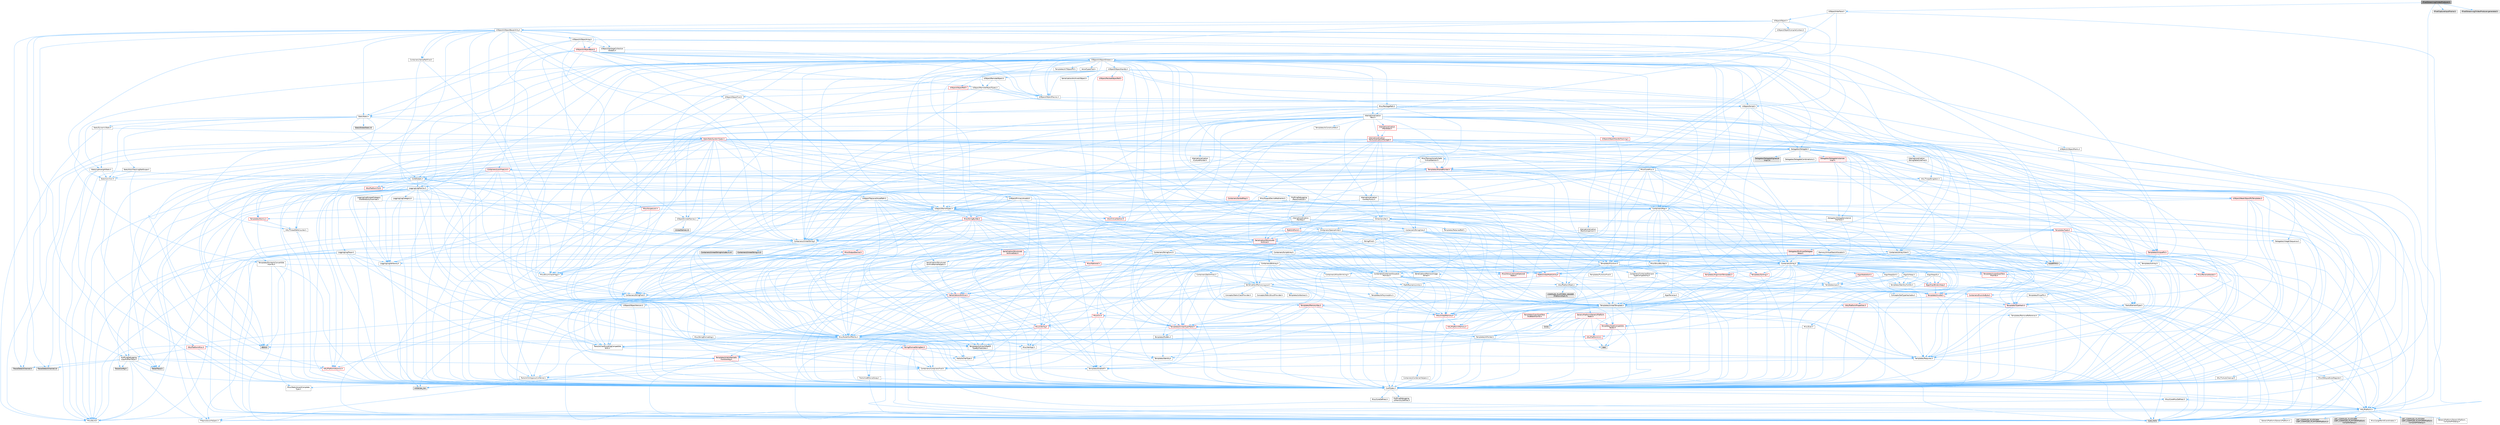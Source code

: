 digraph "IPixelStreaming2VideoProducer.h"
{
 // INTERACTIVE_SVG=YES
 // LATEX_PDF_SIZE
  bgcolor="transparent";
  edge [fontname=Helvetica,fontsize=10,labelfontname=Helvetica,labelfontsize=10];
  node [fontname=Helvetica,fontsize=10,shape=box,height=0.2,width=0.4];
  Node1 [id="Node000001",label="IPixelStreaming2VideoProducer.h",height=0.2,width=0.4,color="gray40", fillcolor="grey60", style="filled", fontcolor="black",tooltip=" "];
  Node1 -> Node2 [id="edge1_Node000001_Node000002",color="steelblue1",style="solid",tooltip=" "];
  Node2 [id="Node000002",label="CoreTypes.h",height=0.2,width=0.4,color="grey40", fillcolor="white", style="filled",URL="$dc/dec/CoreTypes_8h.html",tooltip=" "];
  Node2 -> Node3 [id="edge2_Node000002_Node000003",color="steelblue1",style="solid",tooltip=" "];
  Node3 [id="Node000003",label="HAL/Platform.h",height=0.2,width=0.4,color="grey40", fillcolor="white", style="filled",URL="$d9/dd0/Platform_8h.html",tooltip=" "];
  Node3 -> Node4 [id="edge3_Node000003_Node000004",color="steelblue1",style="solid",tooltip=" "];
  Node4 [id="Node000004",label="Misc/Build.h",height=0.2,width=0.4,color="grey40", fillcolor="white", style="filled",URL="$d3/dbb/Build_8h.html",tooltip=" "];
  Node3 -> Node5 [id="edge4_Node000003_Node000005",color="steelblue1",style="solid",tooltip=" "];
  Node5 [id="Node000005",label="Misc/LargeWorldCoordinates.h",height=0.2,width=0.4,color="grey40", fillcolor="white", style="filled",URL="$d2/dcb/LargeWorldCoordinates_8h.html",tooltip=" "];
  Node3 -> Node6 [id="edge5_Node000003_Node000006",color="steelblue1",style="solid",tooltip=" "];
  Node6 [id="Node000006",label="type_traits",height=0.2,width=0.4,color="grey60", fillcolor="#E0E0E0", style="filled",tooltip=" "];
  Node3 -> Node7 [id="edge6_Node000003_Node000007",color="steelblue1",style="solid",tooltip=" "];
  Node7 [id="Node000007",label="PreprocessorHelpers.h",height=0.2,width=0.4,color="grey40", fillcolor="white", style="filled",URL="$db/ddb/PreprocessorHelpers_8h.html",tooltip=" "];
  Node3 -> Node8 [id="edge7_Node000003_Node000008",color="steelblue1",style="solid",tooltip=" "];
  Node8 [id="Node000008",label="UBT_COMPILED_PLATFORM\l/UBT_COMPILED_PLATFORMPlatform\lCompilerPreSetup.h",height=0.2,width=0.4,color="grey60", fillcolor="#E0E0E0", style="filled",tooltip=" "];
  Node3 -> Node9 [id="edge8_Node000003_Node000009",color="steelblue1",style="solid",tooltip=" "];
  Node9 [id="Node000009",label="GenericPlatform/GenericPlatform\lCompilerPreSetup.h",height=0.2,width=0.4,color="grey40", fillcolor="white", style="filled",URL="$d9/dc8/GenericPlatformCompilerPreSetup_8h.html",tooltip=" "];
  Node3 -> Node10 [id="edge9_Node000003_Node000010",color="steelblue1",style="solid",tooltip=" "];
  Node10 [id="Node000010",label="GenericPlatform/GenericPlatform.h",height=0.2,width=0.4,color="grey40", fillcolor="white", style="filled",URL="$d6/d84/GenericPlatform_8h.html",tooltip=" "];
  Node3 -> Node11 [id="edge10_Node000003_Node000011",color="steelblue1",style="solid",tooltip=" "];
  Node11 [id="Node000011",label="UBT_COMPILED_PLATFORM\l/UBT_COMPILED_PLATFORMPlatform.h",height=0.2,width=0.4,color="grey60", fillcolor="#E0E0E0", style="filled",tooltip=" "];
  Node3 -> Node12 [id="edge11_Node000003_Node000012",color="steelblue1",style="solid",tooltip=" "];
  Node12 [id="Node000012",label="UBT_COMPILED_PLATFORM\l/UBT_COMPILED_PLATFORMPlatform\lCompilerSetup.h",height=0.2,width=0.4,color="grey60", fillcolor="#E0E0E0", style="filled",tooltip=" "];
  Node2 -> Node13 [id="edge12_Node000002_Node000013",color="steelblue1",style="solid",tooltip=" "];
  Node13 [id="Node000013",label="ProfilingDebugging\l/UMemoryDefines.h",height=0.2,width=0.4,color="grey40", fillcolor="white", style="filled",URL="$d2/da2/UMemoryDefines_8h.html",tooltip=" "];
  Node2 -> Node14 [id="edge13_Node000002_Node000014",color="steelblue1",style="solid",tooltip=" "];
  Node14 [id="Node000014",label="Misc/CoreMiscDefines.h",height=0.2,width=0.4,color="grey40", fillcolor="white", style="filled",URL="$da/d38/CoreMiscDefines_8h.html",tooltip=" "];
  Node14 -> Node3 [id="edge14_Node000014_Node000003",color="steelblue1",style="solid",tooltip=" "];
  Node14 -> Node7 [id="edge15_Node000014_Node000007",color="steelblue1",style="solid",tooltip=" "];
  Node2 -> Node15 [id="edge16_Node000002_Node000015",color="steelblue1",style="solid",tooltip=" "];
  Node15 [id="Node000015",label="Misc/CoreDefines.h",height=0.2,width=0.4,color="grey40", fillcolor="white", style="filled",URL="$d3/dd2/CoreDefines_8h.html",tooltip=" "];
  Node1 -> Node16 [id="edge17_Node000001_Node000016",color="steelblue1",style="solid",tooltip=" "];
  Node16 [id="Node000016",label="IPixelCaptureInputFrame.h",height=0.2,width=0.4,color="grey60", fillcolor="#E0E0E0", style="filled",tooltip=" "];
  Node1 -> Node17 [id="edge18_Node000001_Node000017",color="steelblue1",style="solid",tooltip=" "];
  Node17 [id="Node000017",label="UObject/Interface.h",height=0.2,width=0.4,color="grey40", fillcolor="white", style="filled",URL="$d7/d91/Interface_8h.html",tooltip=" "];
  Node17 -> Node3 [id="edge19_Node000017_Node000003",color="steelblue1",style="solid",tooltip=" "];
  Node17 -> Node18 [id="edge20_Node000017_Node000018",color="steelblue1",style="solid",tooltip=" "];
  Node18 [id="Node000018",label="UObject/Object.h",height=0.2,width=0.4,color="grey40", fillcolor="white", style="filled",URL="$db/dbf/Object_8h.html",tooltip=" "];
  Node18 -> Node19 [id="edge21_Node000018_Node000019",color="steelblue1",style="solid",tooltip=" "];
  Node19 [id="Node000019",label="UObject/Script.h",height=0.2,width=0.4,color="grey40", fillcolor="white", style="filled",URL="$de/dc6/Script_8h.html",tooltip=" "];
  Node19 -> Node20 [id="edge22_Node000019_Node000020",color="steelblue1",style="solid",tooltip=" "];
  Node20 [id="Node000020",label="Delegates/Delegate.h",height=0.2,width=0.4,color="grey40", fillcolor="white", style="filled",URL="$d4/d80/Delegate_8h.html",tooltip=" "];
  Node20 -> Node2 [id="edge23_Node000020_Node000002",color="steelblue1",style="solid",tooltip=" "];
  Node20 -> Node21 [id="edge24_Node000020_Node000021",color="steelblue1",style="solid",tooltip=" "];
  Node21 [id="Node000021",label="Misc/AssertionMacros.h",height=0.2,width=0.4,color="grey40", fillcolor="white", style="filled",URL="$d0/dfa/AssertionMacros_8h.html",tooltip=" "];
  Node21 -> Node2 [id="edge25_Node000021_Node000002",color="steelblue1",style="solid",tooltip=" "];
  Node21 -> Node3 [id="edge26_Node000021_Node000003",color="steelblue1",style="solid",tooltip=" "];
  Node21 -> Node22 [id="edge27_Node000021_Node000022",color="steelblue1",style="solid",tooltip=" "];
  Node22 [id="Node000022",label="HAL/PlatformMisc.h",height=0.2,width=0.4,color="red", fillcolor="#FFF0F0", style="filled",URL="$d0/df5/PlatformMisc_8h.html",tooltip=" "];
  Node22 -> Node2 [id="edge28_Node000022_Node000002",color="steelblue1",style="solid",tooltip=" "];
  Node22 -> Node50 [id="edge29_Node000022_Node000050",color="steelblue1",style="solid",tooltip=" "];
  Node50 [id="Node000050",label="ProfilingDebugging\l/CpuProfilerTrace.h",height=0.2,width=0.4,color="grey40", fillcolor="white", style="filled",URL="$da/dcb/CpuProfilerTrace_8h.html",tooltip=" "];
  Node50 -> Node2 [id="edge30_Node000050_Node000002",color="steelblue1",style="solid",tooltip=" "];
  Node50 -> Node30 [id="edge31_Node000050_Node000030",color="steelblue1",style="solid",tooltip=" "];
  Node30 [id="Node000030",label="Containers/ContainersFwd.h",height=0.2,width=0.4,color="grey40", fillcolor="white", style="filled",URL="$d4/d0a/ContainersFwd_8h.html",tooltip=" "];
  Node30 -> Node3 [id="edge32_Node000030_Node000003",color="steelblue1",style="solid",tooltip=" "];
  Node30 -> Node2 [id="edge33_Node000030_Node000002",color="steelblue1",style="solid",tooltip=" "];
  Node30 -> Node27 [id="edge34_Node000030_Node000027",color="steelblue1",style="solid",tooltip=" "];
  Node27 [id="Node000027",label="Traits/IsContiguousContainer.h",height=0.2,width=0.4,color="grey40", fillcolor="white", style="filled",URL="$d5/d3c/IsContiguousContainer_8h.html",tooltip=" "];
  Node27 -> Node2 [id="edge35_Node000027_Node000002",color="steelblue1",style="solid",tooltip=" "];
  Node27 -> Node28 [id="edge36_Node000027_Node000028",color="steelblue1",style="solid",tooltip=" "];
  Node28 [id="Node000028",label="Misc/StaticAssertComplete\lType.h",height=0.2,width=0.4,color="grey40", fillcolor="white", style="filled",URL="$d5/d4e/StaticAssertCompleteType_8h.html",tooltip=" "];
  Node27 -> Node26 [id="edge37_Node000027_Node000026",color="steelblue1",style="solid",tooltip=" "];
  Node26 [id="Node000026",label="initializer_list",height=0.2,width=0.4,color="grey60", fillcolor="#E0E0E0", style="filled",tooltip=" "];
  Node50 -> Node51 [id="edge38_Node000050_Node000051",color="steelblue1",style="solid",tooltip=" "];
  Node51 [id="Node000051",label="HAL/PlatformAtomics.h",height=0.2,width=0.4,color="red", fillcolor="#FFF0F0", style="filled",URL="$d3/d36/PlatformAtomics_8h.html",tooltip=" "];
  Node51 -> Node2 [id="edge39_Node000051_Node000002",color="steelblue1",style="solid",tooltip=" "];
  Node50 -> Node7 [id="edge40_Node000050_Node000007",color="steelblue1",style="solid",tooltip=" "];
  Node50 -> Node4 [id="edge41_Node000050_Node000004",color="steelblue1",style="solid",tooltip=" "];
  Node50 -> Node54 [id="edge42_Node000050_Node000054",color="steelblue1",style="solid",tooltip=" "];
  Node54 [id="Node000054",label="Trace/Config.h",height=0.2,width=0.4,color="grey60", fillcolor="#E0E0E0", style="filled",tooltip=" "];
  Node50 -> Node55 [id="edge43_Node000050_Node000055",color="steelblue1",style="solid",tooltip=" "];
  Node55 [id="Node000055",label="Trace/Detail/Channel.h",height=0.2,width=0.4,color="grey60", fillcolor="#E0E0E0", style="filled",tooltip=" "];
  Node50 -> Node56 [id="edge44_Node000050_Node000056",color="steelblue1",style="solid",tooltip=" "];
  Node56 [id="Node000056",label="Trace/Detail/Channel.inl",height=0.2,width=0.4,color="grey60", fillcolor="#E0E0E0", style="filled",tooltip=" "];
  Node50 -> Node57 [id="edge45_Node000050_Node000057",color="steelblue1",style="solid",tooltip=" "];
  Node57 [id="Node000057",label="Trace/Trace.h",height=0.2,width=0.4,color="grey60", fillcolor="#E0E0E0", style="filled",tooltip=" "];
  Node21 -> Node7 [id="edge46_Node000021_Node000007",color="steelblue1",style="solid",tooltip=" "];
  Node21 -> Node58 [id="edge47_Node000021_Node000058",color="steelblue1",style="solid",tooltip=" "];
  Node58 [id="Node000058",label="Templates/EnableIf.h",height=0.2,width=0.4,color="grey40", fillcolor="white", style="filled",URL="$d7/d60/EnableIf_8h.html",tooltip=" "];
  Node58 -> Node2 [id="edge48_Node000058_Node000002",color="steelblue1",style="solid",tooltip=" "];
  Node21 -> Node59 [id="edge49_Node000021_Node000059",color="steelblue1",style="solid",tooltip=" "];
  Node59 [id="Node000059",label="Templates/IsArrayOrRefOf\lTypeByPredicate.h",height=0.2,width=0.4,color="grey40", fillcolor="white", style="filled",URL="$d6/da1/IsArrayOrRefOfTypeByPredicate_8h.html",tooltip=" "];
  Node59 -> Node2 [id="edge50_Node000059_Node000002",color="steelblue1",style="solid",tooltip=" "];
  Node21 -> Node60 [id="edge51_Node000021_Node000060",color="steelblue1",style="solid",tooltip=" "];
  Node60 [id="Node000060",label="Templates/IsValidVariadic\lFunctionArg.h",height=0.2,width=0.4,color="red", fillcolor="#FFF0F0", style="filled",URL="$d0/dc8/IsValidVariadicFunctionArg_8h.html",tooltip=" "];
  Node60 -> Node2 [id="edge52_Node000060_Node000002",color="steelblue1",style="solid",tooltip=" "];
  Node60 -> Node6 [id="edge53_Node000060_Node000006",color="steelblue1",style="solid",tooltip=" "];
  Node21 -> Node62 [id="edge54_Node000021_Node000062",color="steelblue1",style="solid",tooltip=" "];
  Node62 [id="Node000062",label="Traits/IsCharEncodingCompatible\lWith.h",height=0.2,width=0.4,color="grey40", fillcolor="white", style="filled",URL="$df/dd1/IsCharEncodingCompatibleWith_8h.html",tooltip=" "];
  Node62 -> Node6 [id="edge55_Node000062_Node000006",color="steelblue1",style="solid",tooltip=" "];
  Node62 -> Node63 [id="edge56_Node000062_Node000063",color="steelblue1",style="solid",tooltip=" "];
  Node63 [id="Node000063",label="Traits/IsCharType.h",height=0.2,width=0.4,color="grey40", fillcolor="white", style="filled",URL="$db/d51/IsCharType_8h.html",tooltip=" "];
  Node63 -> Node2 [id="edge57_Node000063_Node000002",color="steelblue1",style="solid",tooltip=" "];
  Node21 -> Node64 [id="edge58_Node000021_Node000064",color="steelblue1",style="solid",tooltip=" "];
  Node64 [id="Node000064",label="Misc/VarArgs.h",height=0.2,width=0.4,color="grey40", fillcolor="white", style="filled",URL="$d5/d6f/VarArgs_8h.html",tooltip=" "];
  Node64 -> Node2 [id="edge59_Node000064_Node000002",color="steelblue1",style="solid",tooltip=" "];
  Node21 -> Node65 [id="edge60_Node000021_Node000065",color="steelblue1",style="solid",tooltip=" "];
  Node65 [id="Node000065",label="String/FormatStringSan.h",height=0.2,width=0.4,color="red", fillcolor="#FFF0F0", style="filled",URL="$d3/d8b/FormatStringSan_8h.html",tooltip=" "];
  Node65 -> Node6 [id="edge61_Node000065_Node000006",color="steelblue1",style="solid",tooltip=" "];
  Node65 -> Node2 [id="edge62_Node000065_Node000002",color="steelblue1",style="solid",tooltip=" "];
  Node65 -> Node66 [id="edge63_Node000065_Node000066",color="steelblue1",style="solid",tooltip=" "];
  Node66 [id="Node000066",label="Templates/Requires.h",height=0.2,width=0.4,color="grey40", fillcolor="white", style="filled",URL="$dc/d96/Requires_8h.html",tooltip=" "];
  Node66 -> Node58 [id="edge64_Node000066_Node000058",color="steelblue1",style="solid",tooltip=" "];
  Node66 -> Node6 [id="edge65_Node000066_Node000006",color="steelblue1",style="solid",tooltip=" "];
  Node65 -> Node67 [id="edge66_Node000065_Node000067",color="steelblue1",style="solid",tooltip=" "];
  Node67 [id="Node000067",label="Templates/Identity.h",height=0.2,width=0.4,color="grey40", fillcolor="white", style="filled",URL="$d0/dd5/Identity_8h.html",tooltip=" "];
  Node65 -> Node60 [id="edge67_Node000065_Node000060",color="steelblue1",style="solid",tooltip=" "];
  Node65 -> Node63 [id="edge68_Node000065_Node000063",color="steelblue1",style="solid",tooltip=" "];
  Node65 -> Node30 [id="edge69_Node000065_Node000030",color="steelblue1",style="solid",tooltip=" "];
  Node21 -> Node71 [id="edge70_Node000021_Node000071",color="steelblue1",style="solid",tooltip=" "];
  Node71 [id="Node000071",label="atomic",height=0.2,width=0.4,color="grey60", fillcolor="#E0E0E0", style="filled",tooltip=" "];
  Node20 -> Node72 [id="edge71_Node000020_Node000072",color="steelblue1",style="solid",tooltip=" "];
  Node72 [id="Node000072",label="UObject/NameTypes.h",height=0.2,width=0.4,color="grey40", fillcolor="white", style="filled",URL="$d6/d35/NameTypes_8h.html",tooltip=" "];
  Node72 -> Node2 [id="edge72_Node000072_Node000002",color="steelblue1",style="solid",tooltip=" "];
  Node72 -> Node21 [id="edge73_Node000072_Node000021",color="steelblue1",style="solid",tooltip=" "];
  Node72 -> Node73 [id="edge74_Node000072_Node000073",color="steelblue1",style="solid",tooltip=" "];
  Node73 [id="Node000073",label="HAL/UnrealMemory.h",height=0.2,width=0.4,color="red", fillcolor="#FFF0F0", style="filled",URL="$d9/d96/UnrealMemory_8h.html",tooltip=" "];
  Node73 -> Node2 [id="edge75_Node000073_Node000002",color="steelblue1",style="solid",tooltip=" "];
  Node73 -> Node90 [id="edge76_Node000073_Node000090",color="steelblue1",style="solid",tooltip=" "];
  Node90 [id="Node000090",label="HAL/PlatformMemory.h",height=0.2,width=0.4,color="red", fillcolor="#FFF0F0", style="filled",URL="$de/d68/PlatformMemory_8h.html",tooltip=" "];
  Node90 -> Node2 [id="edge77_Node000090_Node000002",color="steelblue1",style="solid",tooltip=" "];
  Node73 -> Node93 [id="edge78_Node000073_Node000093",color="steelblue1",style="solid",tooltip=" "];
  Node93 [id="Node000093",label="Templates/IsPointer.h",height=0.2,width=0.4,color="grey40", fillcolor="white", style="filled",URL="$d7/d05/IsPointer_8h.html",tooltip=" "];
  Node93 -> Node2 [id="edge79_Node000093_Node000002",color="steelblue1",style="solid",tooltip=" "];
  Node72 -> Node94 [id="edge80_Node000072_Node000094",color="steelblue1",style="solid",tooltip=" "];
  Node94 [id="Node000094",label="Templates/UnrealTypeTraits.h",height=0.2,width=0.4,color="red", fillcolor="#FFF0F0", style="filled",URL="$d2/d2d/UnrealTypeTraits_8h.html",tooltip=" "];
  Node94 -> Node2 [id="edge81_Node000094_Node000002",color="steelblue1",style="solid",tooltip=" "];
  Node94 -> Node93 [id="edge82_Node000094_Node000093",color="steelblue1",style="solid",tooltip=" "];
  Node94 -> Node21 [id="edge83_Node000094_Node000021",color="steelblue1",style="solid",tooltip=" "];
  Node94 -> Node58 [id="edge84_Node000094_Node000058",color="steelblue1",style="solid",tooltip=" "];
  Node94 -> Node96 [id="edge85_Node000094_Node000096",color="steelblue1",style="solid",tooltip=" "];
  Node96 [id="Node000096",label="Templates/Models.h",height=0.2,width=0.4,color="grey40", fillcolor="white", style="filled",URL="$d3/d0c/Models_8h.html",tooltip=" "];
  Node96 -> Node67 [id="edge86_Node000096_Node000067",color="steelblue1",style="solid",tooltip=" "];
  Node72 -> Node99 [id="edge87_Node000072_Node000099",color="steelblue1",style="solid",tooltip=" "];
  Node99 [id="Node000099",label="Templates/UnrealTemplate.h",height=0.2,width=0.4,color="grey40", fillcolor="white", style="filled",URL="$d4/d24/UnrealTemplate_8h.html",tooltip=" "];
  Node99 -> Node2 [id="edge88_Node000099_Node000002",color="steelblue1",style="solid",tooltip=" "];
  Node99 -> Node93 [id="edge89_Node000099_Node000093",color="steelblue1",style="solid",tooltip=" "];
  Node99 -> Node73 [id="edge90_Node000099_Node000073",color="steelblue1",style="solid",tooltip=" "];
  Node99 -> Node100 [id="edge91_Node000099_Node000100",color="steelblue1",style="solid",tooltip=" "];
  Node100 [id="Node000100",label="Templates/CopyQualifiers\lAndRefsFromTo.h",height=0.2,width=0.4,color="red", fillcolor="#FFF0F0", style="filled",URL="$d3/db3/CopyQualifiersAndRefsFromTo_8h.html",tooltip=" "];
  Node99 -> Node94 [id="edge92_Node000099_Node000094",color="steelblue1",style="solid",tooltip=" "];
  Node99 -> Node102 [id="edge93_Node000099_Node000102",color="steelblue1",style="solid",tooltip=" "];
  Node102 [id="Node000102",label="Templates/RemoveReference.h",height=0.2,width=0.4,color="grey40", fillcolor="white", style="filled",URL="$da/dbe/RemoveReference_8h.html",tooltip=" "];
  Node102 -> Node2 [id="edge94_Node000102_Node000002",color="steelblue1",style="solid",tooltip=" "];
  Node99 -> Node66 [id="edge95_Node000099_Node000066",color="steelblue1",style="solid",tooltip=" "];
  Node99 -> Node103 [id="edge96_Node000099_Node000103",color="steelblue1",style="solid",tooltip=" "];
  Node103 [id="Node000103",label="Templates/TypeCompatible\lBytes.h",height=0.2,width=0.4,color="red", fillcolor="#FFF0F0", style="filled",URL="$df/d0a/TypeCompatibleBytes_8h.html",tooltip=" "];
  Node103 -> Node2 [id="edge97_Node000103_Node000002",color="steelblue1",style="solid",tooltip=" "];
  Node103 -> Node35 [id="edge98_Node000103_Node000035",color="steelblue1",style="solid",tooltip=" "];
  Node35 [id="Node000035",label="new",height=0.2,width=0.4,color="grey60", fillcolor="#E0E0E0", style="filled",tooltip=" "];
  Node103 -> Node6 [id="edge99_Node000103_Node000006",color="steelblue1",style="solid",tooltip=" "];
  Node99 -> Node67 [id="edge100_Node000099_Node000067",color="steelblue1",style="solid",tooltip=" "];
  Node99 -> Node27 [id="edge101_Node000099_Node000027",color="steelblue1",style="solid",tooltip=" "];
  Node99 -> Node104 [id="edge102_Node000099_Node000104",color="steelblue1",style="solid",tooltip=" "];
  Node104 [id="Node000104",label="Traits/UseBitwiseSwap.h",height=0.2,width=0.4,color="grey40", fillcolor="white", style="filled",URL="$db/df3/UseBitwiseSwap_8h.html",tooltip=" "];
  Node104 -> Node2 [id="edge103_Node000104_Node000002",color="steelblue1",style="solid",tooltip=" "];
  Node104 -> Node6 [id="edge104_Node000104_Node000006",color="steelblue1",style="solid",tooltip=" "];
  Node99 -> Node6 [id="edge105_Node000099_Node000006",color="steelblue1",style="solid",tooltip=" "];
  Node72 -> Node105 [id="edge106_Node000072_Node000105",color="steelblue1",style="solid",tooltip=" "];
  Node105 [id="Node000105",label="Containers/UnrealString.h",height=0.2,width=0.4,color="grey40", fillcolor="white", style="filled",URL="$d5/dba/UnrealString_8h.html",tooltip=" "];
  Node105 -> Node106 [id="edge107_Node000105_Node000106",color="steelblue1",style="solid",tooltip=" "];
  Node106 [id="Node000106",label="Containers/UnrealStringIncludes.h.inl",height=0.2,width=0.4,color="grey60", fillcolor="#E0E0E0", style="filled",tooltip=" "];
  Node105 -> Node107 [id="edge108_Node000105_Node000107",color="steelblue1",style="solid",tooltip=" "];
  Node107 [id="Node000107",label="Containers/UnrealString.h.inl",height=0.2,width=0.4,color="grey60", fillcolor="#E0E0E0", style="filled",tooltip=" "];
  Node105 -> Node108 [id="edge109_Node000105_Node000108",color="steelblue1",style="solid",tooltip=" "];
  Node108 [id="Node000108",label="Misc/StringFormatArg.h",height=0.2,width=0.4,color="grey40", fillcolor="white", style="filled",URL="$d2/d16/StringFormatArg_8h.html",tooltip=" "];
  Node108 -> Node30 [id="edge110_Node000108_Node000030",color="steelblue1",style="solid",tooltip=" "];
  Node72 -> Node109 [id="edge111_Node000072_Node000109",color="steelblue1",style="solid",tooltip=" "];
  Node109 [id="Node000109",label="HAL/CriticalSection.h",height=0.2,width=0.4,color="red", fillcolor="#FFF0F0", style="filled",URL="$d6/d90/CriticalSection_8h.html",tooltip=" "];
  Node72 -> Node112 [id="edge112_Node000072_Node000112",color="steelblue1",style="solid",tooltip=" "];
  Node112 [id="Node000112",label="Containers/StringConv.h",height=0.2,width=0.4,color="grey40", fillcolor="white", style="filled",URL="$d3/ddf/StringConv_8h.html",tooltip=" "];
  Node112 -> Node2 [id="edge113_Node000112_Node000002",color="steelblue1",style="solid",tooltip=" "];
  Node112 -> Node21 [id="edge114_Node000112_Node000021",color="steelblue1",style="solid",tooltip=" "];
  Node112 -> Node113 [id="edge115_Node000112_Node000113",color="steelblue1",style="solid",tooltip=" "];
  Node113 [id="Node000113",label="Containers/ContainerAllocation\lPolicies.h",height=0.2,width=0.4,color="grey40", fillcolor="white", style="filled",URL="$d7/dff/ContainerAllocationPolicies_8h.html",tooltip=" "];
  Node113 -> Node2 [id="edge116_Node000113_Node000002",color="steelblue1",style="solid",tooltip=" "];
  Node113 -> Node114 [id="edge117_Node000113_Node000114",color="steelblue1",style="solid",tooltip=" "];
  Node114 [id="Node000114",label="Containers/ContainerHelpers.h",height=0.2,width=0.4,color="grey40", fillcolor="white", style="filled",URL="$d7/d33/ContainerHelpers_8h.html",tooltip=" "];
  Node114 -> Node2 [id="edge118_Node000114_Node000002",color="steelblue1",style="solid",tooltip=" "];
  Node113 -> Node113 [id="edge119_Node000113_Node000113",color="steelblue1",style="solid",tooltip=" "];
  Node113 -> Node115 [id="edge120_Node000113_Node000115",color="steelblue1",style="solid",tooltip=" "];
  Node115 [id="Node000115",label="HAL/PlatformMath.h",height=0.2,width=0.4,color="grey40", fillcolor="white", style="filled",URL="$dc/d53/PlatformMath_8h.html",tooltip=" "];
  Node115 -> Node2 [id="edge121_Node000115_Node000002",color="steelblue1",style="solid",tooltip=" "];
  Node115 -> Node116 [id="edge122_Node000115_Node000116",color="steelblue1",style="solid",tooltip=" "];
  Node116 [id="Node000116",label="GenericPlatform/GenericPlatform\lMath.h",height=0.2,width=0.4,color="red", fillcolor="#FFF0F0", style="filled",URL="$d5/d79/GenericPlatformMath_8h.html",tooltip=" "];
  Node116 -> Node2 [id="edge123_Node000116_Node000002",color="steelblue1",style="solid",tooltip=" "];
  Node116 -> Node30 [id="edge124_Node000116_Node000030",color="steelblue1",style="solid",tooltip=" "];
  Node116 -> Node34 [id="edge125_Node000116_Node000034",color="steelblue1",style="solid",tooltip=" "];
  Node34 [id="Node000034",label="HAL/PlatformCrt.h",height=0.2,width=0.4,color="red", fillcolor="#FFF0F0", style="filled",URL="$d8/d75/PlatformCrt_8h.html",tooltip=" "];
  Node34 -> Node35 [id="edge126_Node000034_Node000035",color="steelblue1",style="solid",tooltip=" "];
  Node116 -> Node94 [id="edge127_Node000116_Node000094",color="steelblue1",style="solid",tooltip=" "];
  Node116 -> Node66 [id="edge128_Node000116_Node000066",color="steelblue1",style="solid",tooltip=" "];
  Node116 -> Node103 [id="edge129_Node000116_Node000103",color="steelblue1",style="solid",tooltip=" "];
  Node116 -> Node121 [id="edge130_Node000116_Node000121",color="steelblue1",style="solid",tooltip=" "];
  Node121 [id="Node000121",label="limits",height=0.2,width=0.4,color="grey60", fillcolor="#E0E0E0", style="filled",tooltip=" "];
  Node116 -> Node6 [id="edge131_Node000116_Node000006",color="steelblue1",style="solid",tooltip=" "];
  Node115 -> Node122 [id="edge132_Node000115_Node000122",color="steelblue1",style="solid",tooltip=" "];
  Node122 [id="Node000122",label="COMPILED_PLATFORM_HEADER\l(PlatformMath.h)",height=0.2,width=0.4,color="grey60", fillcolor="#E0E0E0", style="filled",tooltip=" "];
  Node113 -> Node73 [id="edge133_Node000113_Node000073",color="steelblue1",style="solid",tooltip=" "];
  Node113 -> Node44 [id="edge134_Node000113_Node000044",color="steelblue1",style="solid",tooltip=" "];
  Node44 [id="Node000044",label="Math/NumericLimits.h",height=0.2,width=0.4,color="grey40", fillcolor="white", style="filled",URL="$df/d1b/NumericLimits_8h.html",tooltip=" "];
  Node44 -> Node2 [id="edge135_Node000044_Node000002",color="steelblue1",style="solid",tooltip=" "];
  Node113 -> Node21 [id="edge136_Node000113_Node000021",color="steelblue1",style="solid",tooltip=" "];
  Node113 -> Node123 [id="edge137_Node000113_Node000123",color="steelblue1",style="solid",tooltip=" "];
  Node123 [id="Node000123",label="Templates/IsPolymorphic.h",height=0.2,width=0.4,color="grey40", fillcolor="white", style="filled",URL="$dc/d20/IsPolymorphic_8h.html",tooltip=" "];
  Node113 -> Node124 [id="edge138_Node000113_Node000124",color="steelblue1",style="solid",tooltip=" "];
  Node124 [id="Node000124",label="Templates/MemoryOps.h",height=0.2,width=0.4,color="red", fillcolor="#FFF0F0", style="filled",URL="$db/dea/MemoryOps_8h.html",tooltip=" "];
  Node124 -> Node2 [id="edge139_Node000124_Node000002",color="steelblue1",style="solid",tooltip=" "];
  Node124 -> Node73 [id="edge140_Node000124_Node000073",color="steelblue1",style="solid",tooltip=" "];
  Node124 -> Node66 [id="edge141_Node000124_Node000066",color="steelblue1",style="solid",tooltip=" "];
  Node124 -> Node94 [id="edge142_Node000124_Node000094",color="steelblue1",style="solid",tooltip=" "];
  Node124 -> Node104 [id="edge143_Node000124_Node000104",color="steelblue1",style="solid",tooltip=" "];
  Node124 -> Node35 [id="edge144_Node000124_Node000035",color="steelblue1",style="solid",tooltip=" "];
  Node124 -> Node6 [id="edge145_Node000124_Node000006",color="steelblue1",style="solid",tooltip=" "];
  Node113 -> Node103 [id="edge146_Node000113_Node000103",color="steelblue1",style="solid",tooltip=" "];
  Node113 -> Node6 [id="edge147_Node000113_Node000006",color="steelblue1",style="solid",tooltip=" "];
  Node112 -> Node125 [id="edge148_Node000112_Node000125",color="steelblue1",style="solid",tooltip=" "];
  Node125 [id="Node000125",label="Containers/Array.h",height=0.2,width=0.4,color="grey40", fillcolor="white", style="filled",URL="$df/dd0/Array_8h.html",tooltip=" "];
  Node125 -> Node2 [id="edge149_Node000125_Node000002",color="steelblue1",style="solid",tooltip=" "];
  Node125 -> Node21 [id="edge150_Node000125_Node000021",color="steelblue1",style="solid",tooltip=" "];
  Node125 -> Node126 [id="edge151_Node000125_Node000126",color="steelblue1",style="solid",tooltip=" "];
  Node126 [id="Node000126",label="Misc/IntrusiveUnsetOptional\lState.h",height=0.2,width=0.4,color="red", fillcolor="#FFF0F0", style="filled",URL="$d2/d0a/IntrusiveUnsetOptionalState_8h.html",tooltip=" "];
  Node125 -> Node128 [id="edge152_Node000125_Node000128",color="steelblue1",style="solid",tooltip=" "];
  Node128 [id="Node000128",label="Misc/ReverseIterate.h",height=0.2,width=0.4,color="red", fillcolor="#FFF0F0", style="filled",URL="$db/de3/ReverseIterate_8h.html",tooltip=" "];
  Node128 -> Node3 [id="edge153_Node000128_Node000003",color="steelblue1",style="solid",tooltip=" "];
  Node125 -> Node73 [id="edge154_Node000125_Node000073",color="steelblue1",style="solid",tooltip=" "];
  Node125 -> Node94 [id="edge155_Node000125_Node000094",color="steelblue1",style="solid",tooltip=" "];
  Node125 -> Node99 [id="edge156_Node000125_Node000099",color="steelblue1",style="solid",tooltip=" "];
  Node125 -> Node130 [id="edge157_Node000125_Node000130",color="steelblue1",style="solid",tooltip=" "];
  Node130 [id="Node000130",label="Containers/AllowShrinking.h",height=0.2,width=0.4,color="grey40", fillcolor="white", style="filled",URL="$d7/d1a/AllowShrinking_8h.html",tooltip=" "];
  Node130 -> Node2 [id="edge158_Node000130_Node000002",color="steelblue1",style="solid",tooltip=" "];
  Node125 -> Node113 [id="edge159_Node000125_Node000113",color="steelblue1",style="solid",tooltip=" "];
  Node125 -> Node131 [id="edge160_Node000125_Node000131",color="steelblue1",style="solid",tooltip=" "];
  Node131 [id="Node000131",label="Containers/ContainerElement\lTypeCompatibility.h",height=0.2,width=0.4,color="grey40", fillcolor="white", style="filled",URL="$df/ddf/ContainerElementTypeCompatibility_8h.html",tooltip=" "];
  Node131 -> Node2 [id="edge161_Node000131_Node000002",color="steelblue1",style="solid",tooltip=" "];
  Node131 -> Node94 [id="edge162_Node000131_Node000094",color="steelblue1",style="solid",tooltip=" "];
  Node125 -> Node132 [id="edge163_Node000125_Node000132",color="steelblue1",style="solid",tooltip=" "];
  Node132 [id="Node000132",label="Serialization/Archive.h",height=0.2,width=0.4,color="red", fillcolor="#FFF0F0", style="filled",URL="$d7/d3b/Archive_8h.html",tooltip=" "];
  Node132 -> Node2 [id="edge164_Node000132_Node000002",color="steelblue1",style="solid",tooltip=" "];
  Node132 -> Node133 [id="edge165_Node000132_Node000133",color="steelblue1",style="solid",tooltip=" "];
  Node133 [id="Node000133",label="HAL/PlatformProperties.h",height=0.2,width=0.4,color="red", fillcolor="#FFF0F0", style="filled",URL="$d9/db0/PlatformProperties_8h.html",tooltip=" "];
  Node133 -> Node2 [id="edge166_Node000133_Node000002",color="steelblue1",style="solid",tooltip=" "];
  Node132 -> Node21 [id="edge167_Node000132_Node000021",color="steelblue1",style="solid",tooltip=" "];
  Node132 -> Node4 [id="edge168_Node000132_Node000004",color="steelblue1",style="solid",tooltip=" "];
  Node132 -> Node64 [id="edge169_Node000132_Node000064",color="steelblue1",style="solid",tooltip=" "];
  Node132 -> Node58 [id="edge170_Node000132_Node000058",color="steelblue1",style="solid",tooltip=" "];
  Node132 -> Node59 [id="edge171_Node000132_Node000059",color="steelblue1",style="solid",tooltip=" "];
  Node132 -> Node60 [id="edge172_Node000132_Node000060",color="steelblue1",style="solid",tooltip=" "];
  Node132 -> Node99 [id="edge173_Node000132_Node000099",color="steelblue1",style="solid",tooltip=" "];
  Node132 -> Node62 [id="edge174_Node000132_Node000062",color="steelblue1",style="solid",tooltip=" "];
  Node132 -> Node141 [id="edge175_Node000132_Node000141",color="steelblue1",style="solid",tooltip=" "];
  Node141 [id="Node000141",label="UObject/ObjectVersion.h",height=0.2,width=0.4,color="grey40", fillcolor="white", style="filled",URL="$da/d63/ObjectVersion_8h.html",tooltip=" "];
  Node141 -> Node2 [id="edge176_Node000141_Node000002",color="steelblue1",style="solid",tooltip=" "];
  Node125 -> Node142 [id="edge177_Node000125_Node000142",color="steelblue1",style="solid",tooltip=" "];
  Node142 [id="Node000142",label="Serialization/MemoryImage\lWriter.h",height=0.2,width=0.4,color="grey40", fillcolor="white", style="filled",URL="$d0/d08/MemoryImageWriter_8h.html",tooltip=" "];
  Node142 -> Node2 [id="edge178_Node000142_Node000002",color="steelblue1",style="solid",tooltip=" "];
  Node142 -> Node143 [id="edge179_Node000142_Node000143",color="steelblue1",style="solid",tooltip=" "];
  Node143 [id="Node000143",label="Serialization/MemoryLayout.h",height=0.2,width=0.4,color="grey40", fillcolor="white", style="filled",URL="$d7/d66/MemoryLayout_8h.html",tooltip=" "];
  Node143 -> Node144 [id="edge180_Node000143_Node000144",color="steelblue1",style="solid",tooltip=" "];
  Node144 [id="Node000144",label="Concepts/StaticClassProvider.h",height=0.2,width=0.4,color="grey40", fillcolor="white", style="filled",URL="$dd/d83/StaticClassProvider_8h.html",tooltip=" "];
  Node143 -> Node145 [id="edge181_Node000143_Node000145",color="steelblue1",style="solid",tooltip=" "];
  Node145 [id="Node000145",label="Concepts/StaticStructProvider.h",height=0.2,width=0.4,color="grey40", fillcolor="white", style="filled",URL="$d5/d77/StaticStructProvider_8h.html",tooltip=" "];
  Node143 -> Node146 [id="edge182_Node000143_Node000146",color="steelblue1",style="solid",tooltip=" "];
  Node146 [id="Node000146",label="Containers/EnumAsByte.h",height=0.2,width=0.4,color="red", fillcolor="#FFF0F0", style="filled",URL="$d6/d9a/EnumAsByte_8h.html",tooltip=" "];
  Node146 -> Node2 [id="edge183_Node000146_Node000002",color="steelblue1",style="solid",tooltip=" "];
  Node146 -> Node147 [id="edge184_Node000146_Node000147",color="steelblue1",style="solid",tooltip=" "];
  Node147 [id="Node000147",label="Templates/TypeHash.h",height=0.2,width=0.4,color="red", fillcolor="#FFF0F0", style="filled",URL="$d1/d62/TypeHash_8h.html",tooltip=" "];
  Node147 -> Node2 [id="edge185_Node000147_Node000002",color="steelblue1",style="solid",tooltip=" "];
  Node147 -> Node66 [id="edge186_Node000147_Node000066",color="steelblue1",style="solid",tooltip=" "];
  Node147 -> Node148 [id="edge187_Node000147_Node000148",color="steelblue1",style="solid",tooltip=" "];
  Node148 [id="Node000148",label="Misc/Crc.h",height=0.2,width=0.4,color="red", fillcolor="#FFF0F0", style="filled",URL="$d4/dd2/Crc_8h.html",tooltip=" "];
  Node148 -> Node2 [id="edge188_Node000148_Node000002",color="steelblue1",style="solid",tooltip=" "];
  Node148 -> Node21 [id="edge189_Node000148_Node000021",color="steelblue1",style="solid",tooltip=" "];
  Node148 -> Node149 [id="edge190_Node000148_Node000149",color="steelblue1",style="solid",tooltip=" "];
  Node149 [id="Node000149",label="Misc/CString.h",height=0.2,width=0.4,color="red", fillcolor="#FFF0F0", style="filled",URL="$d2/d49/CString_8h.html",tooltip=" "];
  Node149 -> Node2 [id="edge191_Node000149_Node000002",color="steelblue1",style="solid",tooltip=" "];
  Node149 -> Node34 [id="edge192_Node000149_Node000034",color="steelblue1",style="solid",tooltip=" "];
  Node149 -> Node21 [id="edge193_Node000149_Node000021",color="steelblue1",style="solid",tooltip=" "];
  Node149 -> Node64 [id="edge194_Node000149_Node000064",color="steelblue1",style="solid",tooltip=" "];
  Node149 -> Node59 [id="edge195_Node000149_Node000059",color="steelblue1",style="solid",tooltip=" "];
  Node149 -> Node60 [id="edge196_Node000149_Node000060",color="steelblue1",style="solid",tooltip=" "];
  Node149 -> Node62 [id="edge197_Node000149_Node000062",color="steelblue1",style="solid",tooltip=" "];
  Node148 -> Node94 [id="edge198_Node000148_Node000094",color="steelblue1",style="solid",tooltip=" "];
  Node148 -> Node63 [id="edge199_Node000148_Node000063",color="steelblue1",style="solid",tooltip=" "];
  Node147 -> Node6 [id="edge200_Node000147_Node000006",color="steelblue1",style="solid",tooltip=" "];
  Node143 -> Node24 [id="edge201_Node000143_Node000024",color="steelblue1",style="solid",tooltip=" "];
  Node24 [id="Node000024",label="Containers/StringFwd.h",height=0.2,width=0.4,color="grey40", fillcolor="white", style="filled",URL="$df/d37/StringFwd_8h.html",tooltip=" "];
  Node24 -> Node2 [id="edge202_Node000024_Node000002",color="steelblue1",style="solid",tooltip=" "];
  Node24 -> Node25 [id="edge203_Node000024_Node000025",color="steelblue1",style="solid",tooltip=" "];
  Node25 [id="Node000025",label="Traits/ElementType.h",height=0.2,width=0.4,color="grey40", fillcolor="white", style="filled",URL="$d5/d4f/ElementType_8h.html",tooltip=" "];
  Node25 -> Node3 [id="edge204_Node000025_Node000003",color="steelblue1",style="solid",tooltip=" "];
  Node25 -> Node26 [id="edge205_Node000025_Node000026",color="steelblue1",style="solid",tooltip=" "];
  Node25 -> Node6 [id="edge206_Node000025_Node000006",color="steelblue1",style="solid",tooltip=" "];
  Node24 -> Node27 [id="edge207_Node000024_Node000027",color="steelblue1",style="solid",tooltip=" "];
  Node143 -> Node73 [id="edge208_Node000143_Node000073",color="steelblue1",style="solid",tooltip=" "];
  Node143 -> Node154 [id="edge209_Node000143_Node000154",color="steelblue1",style="solid",tooltip=" "];
  Node154 [id="Node000154",label="Misc/DelayedAutoRegister.h",height=0.2,width=0.4,color="grey40", fillcolor="white", style="filled",URL="$d1/dda/DelayedAutoRegister_8h.html",tooltip=" "];
  Node154 -> Node3 [id="edge210_Node000154_Node000003",color="steelblue1",style="solid",tooltip=" "];
  Node143 -> Node58 [id="edge211_Node000143_Node000058",color="steelblue1",style="solid",tooltip=" "];
  Node143 -> Node155 [id="edge212_Node000143_Node000155",color="steelblue1",style="solid",tooltip=" "];
  Node155 [id="Node000155",label="Templates/IsAbstract.h",height=0.2,width=0.4,color="grey40", fillcolor="white", style="filled",URL="$d8/db7/IsAbstract_8h.html",tooltip=" "];
  Node143 -> Node123 [id="edge213_Node000143_Node000123",color="steelblue1",style="solid",tooltip=" "];
  Node143 -> Node96 [id="edge214_Node000143_Node000096",color="steelblue1",style="solid",tooltip=" "];
  Node143 -> Node99 [id="edge215_Node000143_Node000099",color="steelblue1",style="solid",tooltip=" "];
  Node125 -> Node156 [id="edge216_Node000125_Node000156",color="steelblue1",style="solid",tooltip=" "];
  Node156 [id="Node000156",label="Algo/Heapify.h",height=0.2,width=0.4,color="grey40", fillcolor="white", style="filled",URL="$d0/d2a/Heapify_8h.html",tooltip=" "];
  Node156 -> Node157 [id="edge217_Node000156_Node000157",color="steelblue1",style="solid",tooltip=" "];
  Node157 [id="Node000157",label="Algo/Impl/BinaryHeap.h",height=0.2,width=0.4,color="red", fillcolor="#FFF0F0", style="filled",URL="$d7/da3/Algo_2Impl_2BinaryHeap_8h.html",tooltip=" "];
  Node157 -> Node158 [id="edge218_Node000157_Node000158",color="steelblue1",style="solid",tooltip=" "];
  Node158 [id="Node000158",label="Templates/Invoke.h",height=0.2,width=0.4,color="red", fillcolor="#FFF0F0", style="filled",URL="$d7/deb/Invoke_8h.html",tooltip=" "];
  Node158 -> Node2 [id="edge219_Node000158_Node000002",color="steelblue1",style="solid",tooltip=" "];
  Node158 -> Node99 [id="edge220_Node000158_Node000099",color="steelblue1",style="solid",tooltip=" "];
  Node158 -> Node6 [id="edge221_Node000158_Node000006",color="steelblue1",style="solid",tooltip=" "];
  Node157 -> Node6 [id="edge222_Node000157_Node000006",color="steelblue1",style="solid",tooltip=" "];
  Node156 -> Node162 [id="edge223_Node000156_Node000162",color="steelblue1",style="solid",tooltip=" "];
  Node162 [id="Node000162",label="Templates/IdentityFunctor.h",height=0.2,width=0.4,color="grey40", fillcolor="white", style="filled",URL="$d7/d2e/IdentityFunctor_8h.html",tooltip=" "];
  Node162 -> Node3 [id="edge224_Node000162_Node000003",color="steelblue1",style="solid",tooltip=" "];
  Node156 -> Node158 [id="edge225_Node000156_Node000158",color="steelblue1",style="solid",tooltip=" "];
  Node156 -> Node163 [id="edge226_Node000156_Node000163",color="steelblue1",style="solid",tooltip=" "];
  Node163 [id="Node000163",label="Templates/Less.h",height=0.2,width=0.4,color="grey40", fillcolor="white", style="filled",URL="$de/dc8/Less_8h.html",tooltip=" "];
  Node163 -> Node2 [id="edge227_Node000163_Node000002",color="steelblue1",style="solid",tooltip=" "];
  Node163 -> Node99 [id="edge228_Node000163_Node000099",color="steelblue1",style="solid",tooltip=" "];
  Node156 -> Node99 [id="edge229_Node000156_Node000099",color="steelblue1",style="solid",tooltip=" "];
  Node125 -> Node164 [id="edge230_Node000125_Node000164",color="steelblue1",style="solid",tooltip=" "];
  Node164 [id="Node000164",label="Algo/HeapSort.h",height=0.2,width=0.4,color="grey40", fillcolor="white", style="filled",URL="$d3/d92/HeapSort_8h.html",tooltip=" "];
  Node164 -> Node157 [id="edge231_Node000164_Node000157",color="steelblue1",style="solid",tooltip=" "];
  Node164 -> Node162 [id="edge232_Node000164_Node000162",color="steelblue1",style="solid",tooltip=" "];
  Node164 -> Node163 [id="edge233_Node000164_Node000163",color="steelblue1",style="solid",tooltip=" "];
  Node164 -> Node99 [id="edge234_Node000164_Node000099",color="steelblue1",style="solid",tooltip=" "];
  Node125 -> Node165 [id="edge235_Node000125_Node000165",color="steelblue1",style="solid",tooltip=" "];
  Node165 [id="Node000165",label="Algo/IsHeap.h",height=0.2,width=0.4,color="grey40", fillcolor="white", style="filled",URL="$de/d32/IsHeap_8h.html",tooltip=" "];
  Node165 -> Node157 [id="edge236_Node000165_Node000157",color="steelblue1",style="solid",tooltip=" "];
  Node165 -> Node162 [id="edge237_Node000165_Node000162",color="steelblue1",style="solid",tooltip=" "];
  Node165 -> Node158 [id="edge238_Node000165_Node000158",color="steelblue1",style="solid",tooltip=" "];
  Node165 -> Node163 [id="edge239_Node000165_Node000163",color="steelblue1",style="solid",tooltip=" "];
  Node165 -> Node99 [id="edge240_Node000165_Node000099",color="steelblue1",style="solid",tooltip=" "];
  Node125 -> Node157 [id="edge241_Node000125_Node000157",color="steelblue1",style="solid",tooltip=" "];
  Node125 -> Node166 [id="edge242_Node000125_Node000166",color="steelblue1",style="solid",tooltip=" "];
  Node166 [id="Node000166",label="Algo/StableSort.h",height=0.2,width=0.4,color="red", fillcolor="#FFF0F0", style="filled",URL="$d7/d3c/StableSort_8h.html",tooltip=" "];
  Node166 -> Node162 [id="edge243_Node000166_Node000162",color="steelblue1",style="solid",tooltip=" "];
  Node166 -> Node158 [id="edge244_Node000166_Node000158",color="steelblue1",style="solid",tooltip=" "];
  Node166 -> Node163 [id="edge245_Node000166_Node000163",color="steelblue1",style="solid",tooltip=" "];
  Node166 -> Node99 [id="edge246_Node000166_Node000099",color="steelblue1",style="solid",tooltip=" "];
  Node125 -> Node169 [id="edge247_Node000125_Node000169",color="steelblue1",style="solid",tooltip=" "];
  Node169 [id="Node000169",label="Concepts/GetTypeHashable.h",height=0.2,width=0.4,color="grey40", fillcolor="white", style="filled",URL="$d3/da2/GetTypeHashable_8h.html",tooltip=" "];
  Node169 -> Node2 [id="edge248_Node000169_Node000002",color="steelblue1",style="solid",tooltip=" "];
  Node169 -> Node147 [id="edge249_Node000169_Node000147",color="steelblue1",style="solid",tooltip=" "];
  Node125 -> Node162 [id="edge250_Node000125_Node000162",color="steelblue1",style="solid",tooltip=" "];
  Node125 -> Node158 [id="edge251_Node000125_Node000158",color="steelblue1",style="solid",tooltip=" "];
  Node125 -> Node163 [id="edge252_Node000125_Node000163",color="steelblue1",style="solid",tooltip=" "];
  Node125 -> Node170 [id="edge253_Node000125_Node000170",color="steelblue1",style="solid",tooltip=" "];
  Node170 [id="Node000170",label="Templates/LosesQualifiers\lFromTo.h",height=0.2,width=0.4,color="red", fillcolor="#FFF0F0", style="filled",URL="$d2/db3/LosesQualifiersFromTo_8h.html",tooltip=" "];
  Node170 -> Node6 [id="edge254_Node000170_Node000006",color="steelblue1",style="solid",tooltip=" "];
  Node125 -> Node66 [id="edge255_Node000125_Node000066",color="steelblue1",style="solid",tooltip=" "];
  Node125 -> Node171 [id="edge256_Node000125_Node000171",color="steelblue1",style="solid",tooltip=" "];
  Node171 [id="Node000171",label="Templates/Sorting.h",height=0.2,width=0.4,color="red", fillcolor="#FFF0F0", style="filled",URL="$d3/d9e/Sorting_8h.html",tooltip=" "];
  Node171 -> Node2 [id="edge257_Node000171_Node000002",color="steelblue1",style="solid",tooltip=" "];
  Node171 -> Node115 [id="edge258_Node000171_Node000115",color="steelblue1",style="solid",tooltip=" "];
  Node171 -> Node163 [id="edge259_Node000171_Node000163",color="steelblue1",style="solid",tooltip=" "];
  Node125 -> Node175 [id="edge260_Node000125_Node000175",color="steelblue1",style="solid",tooltip=" "];
  Node175 [id="Node000175",label="Templates/AlignmentTemplates.h",height=0.2,width=0.4,color="red", fillcolor="#FFF0F0", style="filled",URL="$dd/d32/AlignmentTemplates_8h.html",tooltip=" "];
  Node175 -> Node2 [id="edge261_Node000175_Node000002",color="steelblue1",style="solid",tooltip=" "];
  Node175 -> Node93 [id="edge262_Node000175_Node000093",color="steelblue1",style="solid",tooltip=" "];
  Node125 -> Node25 [id="edge263_Node000125_Node000025",color="steelblue1",style="solid",tooltip=" "];
  Node125 -> Node121 [id="edge264_Node000125_Node000121",color="steelblue1",style="solid",tooltip=" "];
  Node125 -> Node6 [id="edge265_Node000125_Node000006",color="steelblue1",style="solid",tooltip=" "];
  Node112 -> Node149 [id="edge266_Node000112_Node000149",color="steelblue1",style="solid",tooltip=" "];
  Node112 -> Node176 [id="edge267_Node000112_Node000176",color="steelblue1",style="solid",tooltip=" "];
  Node176 [id="Node000176",label="Templates/IsArray.h",height=0.2,width=0.4,color="grey40", fillcolor="white", style="filled",URL="$d8/d8d/IsArray_8h.html",tooltip=" "];
  Node176 -> Node2 [id="edge268_Node000176_Node000002",color="steelblue1",style="solid",tooltip=" "];
  Node112 -> Node99 [id="edge269_Node000112_Node000099",color="steelblue1",style="solid",tooltip=" "];
  Node112 -> Node94 [id="edge270_Node000112_Node000094",color="steelblue1",style="solid",tooltip=" "];
  Node112 -> Node25 [id="edge271_Node000112_Node000025",color="steelblue1",style="solid",tooltip=" "];
  Node112 -> Node62 [id="edge272_Node000112_Node000062",color="steelblue1",style="solid",tooltip=" "];
  Node112 -> Node27 [id="edge273_Node000112_Node000027",color="steelblue1",style="solid",tooltip=" "];
  Node112 -> Node6 [id="edge274_Node000112_Node000006",color="steelblue1",style="solid",tooltip=" "];
  Node72 -> Node24 [id="edge275_Node000072_Node000024",color="steelblue1",style="solid",tooltip=" "];
  Node72 -> Node177 [id="edge276_Node000072_Node000177",color="steelblue1",style="solid",tooltip=" "];
  Node177 [id="Node000177",label="UObject/UnrealNames.h",height=0.2,width=0.4,color="grey40", fillcolor="white", style="filled",URL="$d8/db1/UnrealNames_8h.html",tooltip=" "];
  Node177 -> Node2 [id="edge277_Node000177_Node000002",color="steelblue1",style="solid",tooltip=" "];
  Node177 -> Node178 [id="edge278_Node000177_Node000178",color="steelblue1",style="solid",tooltip=" "];
  Node178 [id="Node000178",label="UnrealNames.inl",height=0.2,width=0.4,color="grey60", fillcolor="#E0E0E0", style="filled",tooltip=" "];
  Node72 -> Node81 [id="edge279_Node000072_Node000081",color="steelblue1",style="solid",tooltip=" "];
  Node81 [id="Node000081",label="Templates/Atomic.h",height=0.2,width=0.4,color="red", fillcolor="#FFF0F0", style="filled",URL="$d3/d91/Atomic_8h.html",tooltip=" "];
  Node81 -> Node82 [id="edge280_Node000081_Node000082",color="steelblue1",style="solid",tooltip=" "];
  Node82 [id="Node000082",label="HAL/ThreadSafeCounter.h",height=0.2,width=0.4,color="grey40", fillcolor="white", style="filled",URL="$dc/dc9/ThreadSafeCounter_8h.html",tooltip=" "];
  Node82 -> Node2 [id="edge281_Node000082_Node000002",color="steelblue1",style="solid",tooltip=" "];
  Node82 -> Node51 [id="edge282_Node000082_Node000051",color="steelblue1",style="solid",tooltip=" "];
  Node81 -> Node71 [id="edge283_Node000081_Node000071",color="steelblue1",style="solid",tooltip=" "];
  Node72 -> Node143 [id="edge284_Node000072_Node000143",color="steelblue1",style="solid",tooltip=" "];
  Node72 -> Node126 [id="edge285_Node000072_Node000126",color="steelblue1",style="solid",tooltip=" "];
  Node72 -> Node179 [id="edge286_Node000072_Node000179",color="steelblue1",style="solid",tooltip=" "];
  Node179 [id="Node000179",label="Misc/StringBuilder.h",height=0.2,width=0.4,color="red", fillcolor="#FFF0F0", style="filled",URL="$d4/d52/StringBuilder_8h.html",tooltip=" "];
  Node179 -> Node24 [id="edge287_Node000179_Node000024",color="steelblue1",style="solid",tooltip=" "];
  Node179 -> Node180 [id="edge288_Node000179_Node000180",color="steelblue1",style="solid",tooltip=" "];
  Node180 [id="Node000180",label="Containers/StringView.h",height=0.2,width=0.4,color="grey40", fillcolor="white", style="filled",URL="$dd/dea/StringView_8h.html",tooltip=" "];
  Node180 -> Node2 [id="edge289_Node000180_Node000002",color="steelblue1",style="solid",tooltip=" "];
  Node180 -> Node24 [id="edge290_Node000180_Node000024",color="steelblue1",style="solid",tooltip=" "];
  Node180 -> Node73 [id="edge291_Node000180_Node000073",color="steelblue1",style="solid",tooltip=" "];
  Node180 -> Node44 [id="edge292_Node000180_Node000044",color="steelblue1",style="solid",tooltip=" "];
  Node180 -> Node174 [id="edge293_Node000180_Node000174",color="steelblue1",style="solid",tooltip=" "];
  Node174 [id="Node000174",label="Math/UnrealMathUtility.h",height=0.2,width=0.4,color="red", fillcolor="#FFF0F0", style="filled",URL="$db/db8/UnrealMathUtility_8h.html",tooltip=" "];
  Node174 -> Node2 [id="edge294_Node000174_Node000002",color="steelblue1",style="solid",tooltip=" "];
  Node174 -> Node21 [id="edge295_Node000174_Node000021",color="steelblue1",style="solid",tooltip=" "];
  Node174 -> Node115 [id="edge296_Node000174_Node000115",color="steelblue1",style="solid",tooltip=" "];
  Node174 -> Node67 [id="edge297_Node000174_Node000067",color="steelblue1",style="solid",tooltip=" "];
  Node174 -> Node66 [id="edge298_Node000174_Node000066",color="steelblue1",style="solid",tooltip=" "];
  Node180 -> Node148 [id="edge299_Node000180_Node000148",color="steelblue1",style="solid",tooltip=" "];
  Node180 -> Node149 [id="edge300_Node000180_Node000149",color="steelblue1",style="solid",tooltip=" "];
  Node180 -> Node128 [id="edge301_Node000180_Node000128",color="steelblue1",style="solid",tooltip=" "];
  Node180 -> Node181 [id="edge302_Node000180_Node000181",color="steelblue1",style="solid",tooltip=" "];
  Node181 [id="Node000181",label="String/Find.h",height=0.2,width=0.4,color="grey40", fillcolor="white", style="filled",URL="$d7/dda/String_2Find_8h.html",tooltip=" "];
  Node181 -> Node182 [id="edge303_Node000181_Node000182",color="steelblue1",style="solid",tooltip=" "];
  Node182 [id="Node000182",label="Containers/ArrayView.h",height=0.2,width=0.4,color="grey40", fillcolor="white", style="filled",URL="$d7/df4/ArrayView_8h.html",tooltip=" "];
  Node182 -> Node2 [id="edge304_Node000182_Node000002",color="steelblue1",style="solid",tooltip=" "];
  Node182 -> Node30 [id="edge305_Node000182_Node000030",color="steelblue1",style="solid",tooltip=" "];
  Node182 -> Node21 [id="edge306_Node000182_Node000021",color="steelblue1",style="solid",tooltip=" "];
  Node182 -> Node128 [id="edge307_Node000182_Node000128",color="steelblue1",style="solid",tooltip=" "];
  Node182 -> Node126 [id="edge308_Node000182_Node000126",color="steelblue1",style="solid",tooltip=" "];
  Node182 -> Node158 [id="edge309_Node000182_Node000158",color="steelblue1",style="solid",tooltip=" "];
  Node182 -> Node94 [id="edge310_Node000182_Node000094",color="steelblue1",style="solid",tooltip=" "];
  Node182 -> Node25 [id="edge311_Node000182_Node000025",color="steelblue1",style="solid",tooltip=" "];
  Node182 -> Node125 [id="edge312_Node000182_Node000125",color="steelblue1",style="solid",tooltip=" "];
  Node182 -> Node174 [id="edge313_Node000182_Node000174",color="steelblue1",style="solid",tooltip=" "];
  Node182 -> Node6 [id="edge314_Node000182_Node000006",color="steelblue1",style="solid",tooltip=" "];
  Node181 -> Node30 [id="edge315_Node000181_Node000030",color="steelblue1",style="solid",tooltip=" "];
  Node181 -> Node24 [id="edge316_Node000181_Node000024",color="steelblue1",style="solid",tooltip=" "];
  Node181 -> Node2 [id="edge317_Node000181_Node000002",color="steelblue1",style="solid",tooltip=" "];
  Node181 -> Node149 [id="edge318_Node000181_Node000149",color="steelblue1",style="solid",tooltip=" "];
  Node180 -> Node66 [id="edge319_Node000180_Node000066",color="steelblue1",style="solid",tooltip=" "];
  Node180 -> Node99 [id="edge320_Node000180_Node000099",color="steelblue1",style="solid",tooltip=" "];
  Node180 -> Node25 [id="edge321_Node000180_Node000025",color="steelblue1",style="solid",tooltip=" "];
  Node180 -> Node62 [id="edge322_Node000180_Node000062",color="steelblue1",style="solid",tooltip=" "];
  Node180 -> Node63 [id="edge323_Node000180_Node000063",color="steelblue1",style="solid",tooltip=" "];
  Node180 -> Node27 [id="edge324_Node000180_Node000027",color="steelblue1",style="solid",tooltip=" "];
  Node180 -> Node6 [id="edge325_Node000180_Node000006",color="steelblue1",style="solid",tooltip=" "];
  Node179 -> Node2 [id="edge326_Node000179_Node000002",color="steelblue1",style="solid",tooltip=" "];
  Node179 -> Node73 [id="edge327_Node000179_Node000073",color="steelblue1",style="solid",tooltip=" "];
  Node179 -> Node21 [id="edge328_Node000179_Node000021",color="steelblue1",style="solid",tooltip=" "];
  Node179 -> Node149 [id="edge329_Node000179_Node000149",color="steelblue1",style="solid",tooltip=" "];
  Node179 -> Node58 [id="edge330_Node000179_Node000058",color="steelblue1",style="solid",tooltip=" "];
  Node179 -> Node59 [id="edge331_Node000179_Node000059",color="steelblue1",style="solid",tooltip=" "];
  Node179 -> Node60 [id="edge332_Node000179_Node000060",color="steelblue1",style="solid",tooltip=" "];
  Node179 -> Node66 [id="edge333_Node000179_Node000066",color="steelblue1",style="solid",tooltip=" "];
  Node179 -> Node99 [id="edge334_Node000179_Node000099",color="steelblue1",style="solid",tooltip=" "];
  Node179 -> Node94 [id="edge335_Node000179_Node000094",color="steelblue1",style="solid",tooltip=" "];
  Node179 -> Node62 [id="edge336_Node000179_Node000062",color="steelblue1",style="solid",tooltip=" "];
  Node179 -> Node63 [id="edge337_Node000179_Node000063",color="steelblue1",style="solid",tooltip=" "];
  Node179 -> Node27 [id="edge338_Node000179_Node000027",color="steelblue1",style="solid",tooltip=" "];
  Node179 -> Node6 [id="edge339_Node000179_Node000006",color="steelblue1",style="solid",tooltip=" "];
  Node72 -> Node57 [id="edge340_Node000072_Node000057",color="steelblue1",style="solid",tooltip=" "];
  Node20 -> Node185 [id="edge341_Node000020_Node000185",color="steelblue1",style="solid",tooltip=" "];
  Node185 [id="Node000185",label="Templates/SharedPointer.h",height=0.2,width=0.4,color="red", fillcolor="#FFF0F0", style="filled",URL="$d2/d17/SharedPointer_8h.html",tooltip=" "];
  Node185 -> Node2 [id="edge342_Node000185_Node000002",color="steelblue1",style="solid",tooltip=" "];
  Node185 -> Node126 [id="edge343_Node000185_Node000126",color="steelblue1",style="solid",tooltip=" "];
  Node185 -> Node186 [id="edge344_Node000185_Node000186",color="steelblue1",style="solid",tooltip=" "];
  Node186 [id="Node000186",label="Templates/PointerIsConvertible\lFromTo.h",height=0.2,width=0.4,color="grey40", fillcolor="white", style="filled",URL="$d6/d65/PointerIsConvertibleFromTo_8h.html",tooltip=" "];
  Node186 -> Node2 [id="edge345_Node000186_Node000002",color="steelblue1",style="solid",tooltip=" "];
  Node186 -> Node28 [id="edge346_Node000186_Node000028",color="steelblue1",style="solid",tooltip=" "];
  Node186 -> Node170 [id="edge347_Node000186_Node000170",color="steelblue1",style="solid",tooltip=" "];
  Node186 -> Node6 [id="edge348_Node000186_Node000006",color="steelblue1",style="solid",tooltip=" "];
  Node185 -> Node21 [id="edge349_Node000185_Node000021",color="steelblue1",style="solid",tooltip=" "];
  Node185 -> Node73 [id="edge350_Node000185_Node000073",color="steelblue1",style="solid",tooltip=" "];
  Node185 -> Node125 [id="edge351_Node000185_Node000125",color="steelblue1",style="solid",tooltip=" "];
  Node185 -> Node187 [id="edge352_Node000185_Node000187",color="steelblue1",style="solid",tooltip=" "];
  Node187 [id="Node000187",label="Containers/Map.h",height=0.2,width=0.4,color="grey40", fillcolor="white", style="filled",URL="$df/d79/Map_8h.html",tooltip=" "];
  Node187 -> Node2 [id="edge353_Node000187_Node000002",color="steelblue1",style="solid",tooltip=" "];
  Node187 -> Node188 [id="edge354_Node000187_Node000188",color="steelblue1",style="solid",tooltip=" "];
  Node188 [id="Node000188",label="Algo/Reverse.h",height=0.2,width=0.4,color="grey40", fillcolor="white", style="filled",URL="$d5/d93/Reverse_8h.html",tooltip=" "];
  Node188 -> Node2 [id="edge355_Node000188_Node000002",color="steelblue1",style="solid",tooltip=" "];
  Node188 -> Node99 [id="edge356_Node000188_Node000099",color="steelblue1",style="solid",tooltip=" "];
  Node187 -> Node131 [id="edge357_Node000187_Node000131",color="steelblue1",style="solid",tooltip=" "];
  Node187 -> Node189 [id="edge358_Node000187_Node000189",color="steelblue1",style="solid",tooltip=" "];
  Node189 [id="Node000189",label="Containers/Set.h",height=0.2,width=0.4,color="grey40", fillcolor="white", style="filled",URL="$d4/d45/Set_8h.html",tooltip=" "];
  Node189 -> Node113 [id="edge359_Node000189_Node000113",color="steelblue1",style="solid",tooltip=" "];
  Node189 -> Node131 [id="edge360_Node000189_Node000131",color="steelblue1",style="solid",tooltip=" "];
  Node189 -> Node190 [id="edge361_Node000189_Node000190",color="steelblue1",style="solid",tooltip=" "];
  Node190 [id="Node000190",label="Containers/SetUtilities.h",height=0.2,width=0.4,color="grey40", fillcolor="white", style="filled",URL="$dc/de5/SetUtilities_8h.html",tooltip=" "];
  Node190 -> Node2 [id="edge362_Node000190_Node000002",color="steelblue1",style="solid",tooltip=" "];
  Node190 -> Node143 [id="edge363_Node000190_Node000143",color="steelblue1",style="solid",tooltip=" "];
  Node190 -> Node124 [id="edge364_Node000190_Node000124",color="steelblue1",style="solid",tooltip=" "];
  Node190 -> Node94 [id="edge365_Node000190_Node000094",color="steelblue1",style="solid",tooltip=" "];
  Node189 -> Node191 [id="edge366_Node000189_Node000191",color="steelblue1",style="solid",tooltip=" "];
  Node191 [id="Node000191",label="Containers/SparseArray.h",height=0.2,width=0.4,color="grey40", fillcolor="white", style="filled",URL="$d5/dbf/SparseArray_8h.html",tooltip=" "];
  Node191 -> Node2 [id="edge367_Node000191_Node000002",color="steelblue1",style="solid",tooltip=" "];
  Node191 -> Node21 [id="edge368_Node000191_Node000021",color="steelblue1",style="solid",tooltip=" "];
  Node191 -> Node73 [id="edge369_Node000191_Node000073",color="steelblue1",style="solid",tooltip=" "];
  Node191 -> Node94 [id="edge370_Node000191_Node000094",color="steelblue1",style="solid",tooltip=" "];
  Node191 -> Node99 [id="edge371_Node000191_Node000099",color="steelblue1",style="solid",tooltip=" "];
  Node191 -> Node113 [id="edge372_Node000191_Node000113",color="steelblue1",style="solid",tooltip=" "];
  Node191 -> Node163 [id="edge373_Node000191_Node000163",color="steelblue1",style="solid",tooltip=" "];
  Node191 -> Node125 [id="edge374_Node000191_Node000125",color="steelblue1",style="solid",tooltip=" "];
  Node191 -> Node174 [id="edge375_Node000191_Node000174",color="steelblue1",style="solid",tooltip=" "];
  Node191 -> Node192 [id="edge376_Node000191_Node000192",color="steelblue1",style="solid",tooltip=" "];
  Node192 [id="Node000192",label="Containers/ScriptArray.h",height=0.2,width=0.4,color="grey40", fillcolor="white", style="filled",URL="$dc/daf/ScriptArray_8h.html",tooltip=" "];
  Node192 -> Node2 [id="edge377_Node000192_Node000002",color="steelblue1",style="solid",tooltip=" "];
  Node192 -> Node21 [id="edge378_Node000192_Node000021",color="steelblue1",style="solid",tooltip=" "];
  Node192 -> Node73 [id="edge379_Node000192_Node000073",color="steelblue1",style="solid",tooltip=" "];
  Node192 -> Node130 [id="edge380_Node000192_Node000130",color="steelblue1",style="solid",tooltip=" "];
  Node192 -> Node113 [id="edge381_Node000192_Node000113",color="steelblue1",style="solid",tooltip=" "];
  Node192 -> Node125 [id="edge382_Node000192_Node000125",color="steelblue1",style="solid",tooltip=" "];
  Node192 -> Node26 [id="edge383_Node000192_Node000026",color="steelblue1",style="solid",tooltip=" "];
  Node191 -> Node193 [id="edge384_Node000191_Node000193",color="steelblue1",style="solid",tooltip=" "];
  Node193 [id="Node000193",label="Containers/BitArray.h",height=0.2,width=0.4,color="grey40", fillcolor="white", style="filled",URL="$d1/de4/BitArray_8h.html",tooltip=" "];
  Node193 -> Node113 [id="edge385_Node000193_Node000113",color="steelblue1",style="solid",tooltip=" "];
  Node193 -> Node2 [id="edge386_Node000193_Node000002",color="steelblue1",style="solid",tooltip=" "];
  Node193 -> Node51 [id="edge387_Node000193_Node000051",color="steelblue1",style="solid",tooltip=" "];
  Node193 -> Node73 [id="edge388_Node000193_Node000073",color="steelblue1",style="solid",tooltip=" "];
  Node193 -> Node174 [id="edge389_Node000193_Node000174",color="steelblue1",style="solid",tooltip=" "];
  Node193 -> Node21 [id="edge390_Node000193_Node000021",color="steelblue1",style="solid",tooltip=" "];
  Node193 -> Node46 [id="edge391_Node000193_Node000046",color="steelblue1",style="solid",tooltip=" "];
  Node46 [id="Node000046",label="Misc/EnumClassFlags.h",height=0.2,width=0.4,color="grey40", fillcolor="white", style="filled",URL="$d8/de7/EnumClassFlags_8h.html",tooltip=" "];
  Node193 -> Node132 [id="edge392_Node000193_Node000132",color="steelblue1",style="solid",tooltip=" "];
  Node193 -> Node142 [id="edge393_Node000193_Node000142",color="steelblue1",style="solid",tooltip=" "];
  Node193 -> Node143 [id="edge394_Node000193_Node000143",color="steelblue1",style="solid",tooltip=" "];
  Node193 -> Node58 [id="edge395_Node000193_Node000058",color="steelblue1",style="solid",tooltip=" "];
  Node193 -> Node158 [id="edge396_Node000193_Node000158",color="steelblue1",style="solid",tooltip=" "];
  Node193 -> Node99 [id="edge397_Node000193_Node000099",color="steelblue1",style="solid",tooltip=" "];
  Node193 -> Node94 [id="edge398_Node000193_Node000094",color="steelblue1",style="solid",tooltip=" "];
  Node191 -> Node194 [id="edge399_Node000191_Node000194",color="steelblue1",style="solid",tooltip=" "];
  Node194 [id="Node000194",label="Serialization/Structured\lArchive.h",height=0.2,width=0.4,color="red", fillcolor="#FFF0F0", style="filled",URL="$d9/d1e/StructuredArchive_8h.html",tooltip=" "];
  Node194 -> Node125 [id="edge400_Node000194_Node000125",color="steelblue1",style="solid",tooltip=" "];
  Node194 -> Node113 [id="edge401_Node000194_Node000113",color="steelblue1",style="solid",tooltip=" "];
  Node194 -> Node2 [id="edge402_Node000194_Node000002",color="steelblue1",style="solid",tooltip=" "];
  Node194 -> Node4 [id="edge403_Node000194_Node000004",color="steelblue1",style="solid",tooltip=" "];
  Node194 -> Node132 [id="edge404_Node000194_Node000132",color="steelblue1",style="solid",tooltip=" "];
  Node194 -> Node197 [id="edge405_Node000194_Node000197",color="steelblue1",style="solid",tooltip=" "];
  Node197 [id="Node000197",label="Serialization/Structured\lArchiveNameHelpers.h",height=0.2,width=0.4,color="grey40", fillcolor="white", style="filled",URL="$d0/d7b/StructuredArchiveNameHelpers_8h.html",tooltip=" "];
  Node197 -> Node2 [id="edge406_Node000197_Node000002",color="steelblue1",style="solid",tooltip=" "];
  Node197 -> Node67 [id="edge407_Node000197_Node000067",color="steelblue1",style="solid",tooltip=" "];
  Node194 -> Node201 [id="edge408_Node000194_Node000201",color="steelblue1",style="solid",tooltip=" "];
  Node201 [id="Node000201",label="Serialization/Structured\lArchiveSlots.h",height=0.2,width=0.4,color="red", fillcolor="#FFF0F0", style="filled",URL="$d2/d87/StructuredArchiveSlots_8h.html",tooltip=" "];
  Node201 -> Node125 [id="edge409_Node000201_Node000125",color="steelblue1",style="solid",tooltip=" "];
  Node201 -> Node2 [id="edge410_Node000201_Node000002",color="steelblue1",style="solid",tooltip=" "];
  Node201 -> Node4 [id="edge411_Node000201_Node000004",color="steelblue1",style="solid",tooltip=" "];
  Node201 -> Node202 [id="edge412_Node000201_Node000202",color="steelblue1",style="solid",tooltip=" "];
  Node202 [id="Node000202",label="Misc/Optional.h",height=0.2,width=0.4,color="red", fillcolor="#FFF0F0", style="filled",URL="$d2/dae/Optional_8h.html",tooltip=" "];
  Node202 -> Node2 [id="edge413_Node000202_Node000002",color="steelblue1",style="solid",tooltip=" "];
  Node202 -> Node21 [id="edge414_Node000202_Node000021",color="steelblue1",style="solid",tooltip=" "];
  Node202 -> Node126 [id="edge415_Node000202_Node000126",color="steelblue1",style="solid",tooltip=" "];
  Node202 -> Node124 [id="edge416_Node000202_Node000124",color="steelblue1",style="solid",tooltip=" "];
  Node202 -> Node99 [id="edge417_Node000202_Node000099",color="steelblue1",style="solid",tooltip=" "];
  Node202 -> Node132 [id="edge418_Node000202_Node000132",color="steelblue1",style="solid",tooltip=" "];
  Node201 -> Node132 [id="edge419_Node000201_Node000132",color="steelblue1",style="solid",tooltip=" "];
  Node201 -> Node197 [id="edge420_Node000201_Node000197",color="steelblue1",style="solid",tooltip=" "];
  Node201 -> Node58 [id="edge421_Node000201_Node000058",color="steelblue1",style="solid",tooltip=" "];
  Node191 -> Node142 [id="edge422_Node000191_Node000142",color="steelblue1",style="solid",tooltip=" "];
  Node191 -> Node105 [id="edge423_Node000191_Node000105",color="steelblue1",style="solid",tooltip=" "];
  Node191 -> Node126 [id="edge424_Node000191_Node000126",color="steelblue1",style="solid",tooltip=" "];
  Node189 -> Node30 [id="edge425_Node000189_Node000030",color="steelblue1",style="solid",tooltip=" "];
  Node189 -> Node174 [id="edge426_Node000189_Node000174",color="steelblue1",style="solid",tooltip=" "];
  Node189 -> Node21 [id="edge427_Node000189_Node000021",color="steelblue1",style="solid",tooltip=" "];
  Node189 -> Node209 [id="edge428_Node000189_Node000209",color="steelblue1",style="solid",tooltip=" "];
  Node209 [id="Node000209",label="Misc/StructBuilder.h",height=0.2,width=0.4,color="grey40", fillcolor="white", style="filled",URL="$d9/db3/StructBuilder_8h.html",tooltip=" "];
  Node209 -> Node2 [id="edge429_Node000209_Node000002",color="steelblue1",style="solid",tooltip=" "];
  Node209 -> Node174 [id="edge430_Node000209_Node000174",color="steelblue1",style="solid",tooltip=" "];
  Node209 -> Node175 [id="edge431_Node000209_Node000175",color="steelblue1",style="solid",tooltip=" "];
  Node189 -> Node142 [id="edge432_Node000189_Node000142",color="steelblue1",style="solid",tooltip=" "];
  Node189 -> Node194 [id="edge433_Node000189_Node000194",color="steelblue1",style="solid",tooltip=" "];
  Node189 -> Node210 [id="edge434_Node000189_Node000210",color="steelblue1",style="solid",tooltip=" "];
  Node210 [id="Node000210",label="Templates/Function.h",height=0.2,width=0.4,color="grey40", fillcolor="white", style="filled",URL="$df/df5/Function_8h.html",tooltip=" "];
  Node210 -> Node2 [id="edge435_Node000210_Node000002",color="steelblue1",style="solid",tooltip=" "];
  Node210 -> Node21 [id="edge436_Node000210_Node000021",color="steelblue1",style="solid",tooltip=" "];
  Node210 -> Node126 [id="edge437_Node000210_Node000126",color="steelblue1",style="solid",tooltip=" "];
  Node210 -> Node73 [id="edge438_Node000210_Node000073",color="steelblue1",style="solid",tooltip=" "];
  Node210 -> Node211 [id="edge439_Node000210_Node000211",color="steelblue1",style="solid",tooltip=" "];
  Node211 [id="Node000211",label="Templates/FunctionFwd.h",height=0.2,width=0.4,color="grey40", fillcolor="white", style="filled",URL="$d6/d54/FunctionFwd_8h.html",tooltip=" "];
  Node210 -> Node94 [id="edge440_Node000210_Node000094",color="steelblue1",style="solid",tooltip=" "];
  Node210 -> Node158 [id="edge441_Node000210_Node000158",color="steelblue1",style="solid",tooltip=" "];
  Node210 -> Node99 [id="edge442_Node000210_Node000099",color="steelblue1",style="solid",tooltip=" "];
  Node210 -> Node66 [id="edge443_Node000210_Node000066",color="steelblue1",style="solid",tooltip=" "];
  Node210 -> Node174 [id="edge444_Node000210_Node000174",color="steelblue1",style="solid",tooltip=" "];
  Node210 -> Node35 [id="edge445_Node000210_Node000035",color="steelblue1",style="solid",tooltip=" "];
  Node210 -> Node6 [id="edge446_Node000210_Node000006",color="steelblue1",style="solid",tooltip=" "];
  Node189 -> Node212 [id="edge447_Node000189_Node000212",color="steelblue1",style="solid",tooltip=" "];
  Node212 [id="Node000212",label="Templates/RetainedRef.h",height=0.2,width=0.4,color="grey40", fillcolor="white", style="filled",URL="$d1/dac/RetainedRef_8h.html",tooltip=" "];
  Node189 -> Node171 [id="edge448_Node000189_Node000171",color="steelblue1",style="solid",tooltip=" "];
  Node189 -> Node147 [id="edge449_Node000189_Node000147",color="steelblue1",style="solid",tooltip=" "];
  Node189 -> Node99 [id="edge450_Node000189_Node000099",color="steelblue1",style="solid",tooltip=" "];
  Node189 -> Node26 [id="edge451_Node000189_Node000026",color="steelblue1",style="solid",tooltip=" "];
  Node189 -> Node6 [id="edge452_Node000189_Node000006",color="steelblue1",style="solid",tooltip=" "];
  Node187 -> Node105 [id="edge453_Node000187_Node000105",color="steelblue1",style="solid",tooltip=" "];
  Node187 -> Node21 [id="edge454_Node000187_Node000021",color="steelblue1",style="solid",tooltip=" "];
  Node187 -> Node209 [id="edge455_Node000187_Node000209",color="steelblue1",style="solid",tooltip=" "];
  Node187 -> Node210 [id="edge456_Node000187_Node000210",color="steelblue1",style="solid",tooltip=" "];
  Node187 -> Node171 [id="edge457_Node000187_Node000171",color="steelblue1",style="solid",tooltip=" "];
  Node187 -> Node213 [id="edge458_Node000187_Node000213",color="steelblue1",style="solid",tooltip=" "];
  Node213 [id="Node000213",label="Templates/Tuple.h",height=0.2,width=0.4,color="red", fillcolor="#FFF0F0", style="filled",URL="$d2/d4f/Tuple_8h.html",tooltip=" "];
  Node213 -> Node2 [id="edge459_Node000213_Node000002",color="steelblue1",style="solid",tooltip=" "];
  Node213 -> Node99 [id="edge460_Node000213_Node000099",color="steelblue1",style="solid",tooltip=" "];
  Node213 -> Node214 [id="edge461_Node000213_Node000214",color="steelblue1",style="solid",tooltip=" "];
  Node214 [id="Node000214",label="Delegates/IntegerSequence.h",height=0.2,width=0.4,color="grey40", fillcolor="white", style="filled",URL="$d2/dcc/IntegerSequence_8h.html",tooltip=" "];
  Node214 -> Node2 [id="edge462_Node000214_Node000002",color="steelblue1",style="solid",tooltip=" "];
  Node213 -> Node158 [id="edge463_Node000213_Node000158",color="steelblue1",style="solid",tooltip=" "];
  Node213 -> Node194 [id="edge464_Node000213_Node000194",color="steelblue1",style="solid",tooltip=" "];
  Node213 -> Node143 [id="edge465_Node000213_Node000143",color="steelblue1",style="solid",tooltip=" "];
  Node213 -> Node66 [id="edge466_Node000213_Node000066",color="steelblue1",style="solid",tooltip=" "];
  Node213 -> Node147 [id="edge467_Node000213_Node000147",color="steelblue1",style="solid",tooltip=" "];
  Node213 -> Node6 [id="edge468_Node000213_Node000006",color="steelblue1",style="solid",tooltip=" "];
  Node187 -> Node99 [id="edge469_Node000187_Node000099",color="steelblue1",style="solid",tooltip=" "];
  Node187 -> Node94 [id="edge470_Node000187_Node000094",color="steelblue1",style="solid",tooltip=" "];
  Node187 -> Node6 [id="edge471_Node000187_Node000006",color="steelblue1",style="solid",tooltip=" "];
  Node185 -> Node216 [id="edge472_Node000185_Node000216",color="steelblue1",style="solid",tooltip=" "];
  Node216 [id="Node000216",label="CoreGlobals.h",height=0.2,width=0.4,color="grey40", fillcolor="white", style="filled",URL="$d5/d8c/CoreGlobals_8h.html",tooltip=" "];
  Node216 -> Node105 [id="edge473_Node000216_Node000105",color="steelblue1",style="solid",tooltip=" "];
  Node216 -> Node2 [id="edge474_Node000216_Node000002",color="steelblue1",style="solid",tooltip=" "];
  Node216 -> Node217 [id="edge475_Node000216_Node000217",color="steelblue1",style="solid",tooltip=" "];
  Node217 [id="Node000217",label="HAL/PlatformTLS.h",height=0.2,width=0.4,color="red", fillcolor="#FFF0F0", style="filled",URL="$d0/def/PlatformTLS_8h.html",tooltip=" "];
  Node217 -> Node2 [id="edge476_Node000217_Node000002",color="steelblue1",style="solid",tooltip=" "];
  Node216 -> Node220 [id="edge477_Node000216_Node000220",color="steelblue1",style="solid",tooltip=" "];
  Node220 [id="Node000220",label="Logging/LogMacros.h",height=0.2,width=0.4,color="grey40", fillcolor="white", style="filled",URL="$d0/d16/LogMacros_8h.html",tooltip=" "];
  Node220 -> Node105 [id="edge478_Node000220_Node000105",color="steelblue1",style="solid",tooltip=" "];
  Node220 -> Node2 [id="edge479_Node000220_Node000002",color="steelblue1",style="solid",tooltip=" "];
  Node220 -> Node7 [id="edge480_Node000220_Node000007",color="steelblue1",style="solid",tooltip=" "];
  Node220 -> Node221 [id="edge481_Node000220_Node000221",color="steelblue1",style="solid",tooltip=" "];
  Node221 [id="Node000221",label="Logging/LogCategory.h",height=0.2,width=0.4,color="grey40", fillcolor="white", style="filled",URL="$d9/d36/LogCategory_8h.html",tooltip=" "];
  Node221 -> Node2 [id="edge482_Node000221_Node000002",color="steelblue1",style="solid",tooltip=" "];
  Node221 -> Node80 [id="edge483_Node000221_Node000080",color="steelblue1",style="solid",tooltip=" "];
  Node80 [id="Node000080",label="Logging/LogVerbosity.h",height=0.2,width=0.4,color="grey40", fillcolor="white", style="filled",URL="$d2/d8f/LogVerbosity_8h.html",tooltip=" "];
  Node80 -> Node2 [id="edge484_Node000080_Node000002",color="steelblue1",style="solid",tooltip=" "];
  Node221 -> Node72 [id="edge485_Node000221_Node000072",color="steelblue1",style="solid",tooltip=" "];
  Node220 -> Node222 [id="edge486_Node000220_Node000222",color="steelblue1",style="solid",tooltip=" "];
  Node222 [id="Node000222",label="Logging/LogScopedCategory\lAndVerbosityOverride.h",height=0.2,width=0.4,color="grey40", fillcolor="white", style="filled",URL="$de/dba/LogScopedCategoryAndVerbosityOverride_8h.html",tooltip=" "];
  Node222 -> Node2 [id="edge487_Node000222_Node000002",color="steelblue1",style="solid",tooltip=" "];
  Node222 -> Node80 [id="edge488_Node000222_Node000080",color="steelblue1",style="solid",tooltip=" "];
  Node222 -> Node72 [id="edge489_Node000222_Node000072",color="steelblue1",style="solid",tooltip=" "];
  Node220 -> Node223 [id="edge490_Node000220_Node000223",color="steelblue1",style="solid",tooltip=" "];
  Node223 [id="Node000223",label="Logging/LogTrace.h",height=0.2,width=0.4,color="grey40", fillcolor="white", style="filled",URL="$d5/d91/LogTrace_8h.html",tooltip=" "];
  Node223 -> Node2 [id="edge491_Node000223_Node000002",color="steelblue1",style="solid",tooltip=" "];
  Node223 -> Node125 [id="edge492_Node000223_Node000125",color="steelblue1",style="solid",tooltip=" "];
  Node223 -> Node7 [id="edge493_Node000223_Node000007",color="steelblue1",style="solid",tooltip=" "];
  Node223 -> Node80 [id="edge494_Node000223_Node000080",color="steelblue1",style="solid",tooltip=" "];
  Node223 -> Node4 [id="edge495_Node000223_Node000004",color="steelblue1",style="solid",tooltip=" "];
  Node223 -> Node59 [id="edge496_Node000223_Node000059",color="steelblue1",style="solid",tooltip=" "];
  Node223 -> Node54 [id="edge497_Node000223_Node000054",color="steelblue1",style="solid",tooltip=" "];
  Node223 -> Node57 [id="edge498_Node000223_Node000057",color="steelblue1",style="solid",tooltip=" "];
  Node223 -> Node62 [id="edge499_Node000223_Node000062",color="steelblue1",style="solid",tooltip=" "];
  Node220 -> Node80 [id="edge500_Node000220_Node000080",color="steelblue1",style="solid",tooltip=" "];
  Node220 -> Node21 [id="edge501_Node000220_Node000021",color="steelblue1",style="solid",tooltip=" "];
  Node220 -> Node4 [id="edge502_Node000220_Node000004",color="steelblue1",style="solid",tooltip=" "];
  Node220 -> Node64 [id="edge503_Node000220_Node000064",color="steelblue1",style="solid",tooltip=" "];
  Node220 -> Node65 [id="edge504_Node000220_Node000065",color="steelblue1",style="solid",tooltip=" "];
  Node220 -> Node58 [id="edge505_Node000220_Node000058",color="steelblue1",style="solid",tooltip=" "];
  Node220 -> Node59 [id="edge506_Node000220_Node000059",color="steelblue1",style="solid",tooltip=" "];
  Node220 -> Node60 [id="edge507_Node000220_Node000060",color="steelblue1",style="solid",tooltip=" "];
  Node220 -> Node62 [id="edge508_Node000220_Node000062",color="steelblue1",style="solid",tooltip=" "];
  Node220 -> Node6 [id="edge509_Node000220_Node000006",color="steelblue1",style="solid",tooltip=" "];
  Node216 -> Node4 [id="edge510_Node000216_Node000004",color="steelblue1",style="solid",tooltip=" "];
  Node216 -> Node46 [id="edge511_Node000216_Node000046",color="steelblue1",style="solid",tooltip=" "];
  Node216 -> Node79 [id="edge512_Node000216_Node000079",color="steelblue1",style="solid",tooltip=" "];
  Node79 [id="Node000079",label="Misc/OutputDevice.h",height=0.2,width=0.4,color="red", fillcolor="#FFF0F0", style="filled",URL="$d7/d32/OutputDevice_8h.html",tooltip=" "];
  Node79 -> Node2 [id="edge513_Node000079_Node000002",color="steelblue1",style="solid",tooltip=" "];
  Node79 -> Node80 [id="edge514_Node000079_Node000080",color="steelblue1",style="solid",tooltip=" "];
  Node79 -> Node64 [id="edge515_Node000079_Node000064",color="steelblue1",style="solid",tooltip=" "];
  Node79 -> Node59 [id="edge516_Node000079_Node000059",color="steelblue1",style="solid",tooltip=" "];
  Node79 -> Node60 [id="edge517_Node000079_Node000060",color="steelblue1",style="solid",tooltip=" "];
  Node79 -> Node62 [id="edge518_Node000079_Node000062",color="steelblue1",style="solid",tooltip=" "];
  Node216 -> Node50 [id="edge519_Node000216_Node000050",color="steelblue1",style="solid",tooltip=" "];
  Node216 -> Node81 [id="edge520_Node000216_Node000081",color="steelblue1",style="solid",tooltip=" "];
  Node216 -> Node72 [id="edge521_Node000216_Node000072",color="steelblue1",style="solid",tooltip=" "];
  Node216 -> Node71 [id="edge522_Node000216_Node000071",color="steelblue1",style="solid",tooltip=" "];
  Node20 -> Node228 [id="edge523_Node000020_Node000228",color="steelblue1",style="solid",tooltip=" "];
  Node228 [id="Node000228",label="UObject/WeakObjectPtrTemplates.h",height=0.2,width=0.4,color="red", fillcolor="#FFF0F0", style="filled",URL="$d8/d3b/WeakObjectPtrTemplates_8h.html",tooltip=" "];
  Node228 -> Node2 [id="edge524_Node000228_Node000002",color="steelblue1",style="solid",tooltip=" "];
  Node228 -> Node170 [id="edge525_Node000228_Node000170",color="steelblue1",style="solid",tooltip=" "];
  Node228 -> Node66 [id="edge526_Node000228_Node000066",color="steelblue1",style="solid",tooltip=" "];
  Node228 -> Node187 [id="edge527_Node000228_Node000187",color="steelblue1",style="solid",tooltip=" "];
  Node228 -> Node6 [id="edge528_Node000228_Node000006",color="steelblue1",style="solid",tooltip=" "];
  Node20 -> Node231 [id="edge529_Node000020_Node000231",color="steelblue1",style="solid",tooltip=" "];
  Node231 [id="Node000231",label="Delegates/MulticastDelegate\lBase.h",height=0.2,width=0.4,color="red", fillcolor="#FFF0F0", style="filled",URL="$db/d16/MulticastDelegateBase_8h.html",tooltip=" "];
  Node231 -> Node226 [id="edge530_Node000231_Node000226",color="steelblue1",style="solid",tooltip=" "];
  Node226 [id="Node000226",label="AutoRTFM.h",height=0.2,width=0.4,color="grey60", fillcolor="#E0E0E0", style="filled",tooltip=" "];
  Node231 -> Node2 [id="edge531_Node000231_Node000002",color="steelblue1",style="solid",tooltip=" "];
  Node231 -> Node113 [id="edge532_Node000231_Node000113",color="steelblue1",style="solid",tooltip=" "];
  Node231 -> Node125 [id="edge533_Node000231_Node000125",color="steelblue1",style="solid",tooltip=" "];
  Node231 -> Node174 [id="edge534_Node000231_Node000174",color="steelblue1",style="solid",tooltip=" "];
  Node20 -> Node214 [id="edge535_Node000020_Node000214",color="steelblue1",style="solid",tooltip=" "];
  Node20 -> Node226 [id="edge536_Node000020_Node000226",color="steelblue1",style="solid",tooltip=" "];
  Node20 -> Node242 [id="edge537_Node000020_Node000242",color="steelblue1",style="solid",tooltip=" "];
  Node242 [id="Node000242",label="Delegates/DelegateInstance\lInterface.h",height=0.2,width=0.4,color="grey40", fillcolor="white", style="filled",URL="$de/d82/DelegateInstanceInterface_8h.html",tooltip=" "];
  Node242 -> Node21 [id="edge538_Node000242_Node000021",color="steelblue1",style="solid",tooltip=" "];
  Node242 -> Node103 [id="edge539_Node000242_Node000103",color="steelblue1",style="solid",tooltip=" "];
  Node242 -> Node213 [id="edge540_Node000242_Node000213",color="steelblue1",style="solid",tooltip=" "];
  Node20 -> Node243 [id="edge541_Node000020_Node000243",color="steelblue1",style="solid",tooltip=" "];
  Node243 [id="Node000243",label="Delegates/DelegateInstances\lImpl.h",height=0.2,width=0.4,color="red", fillcolor="#FFF0F0", style="filled",URL="$d5/dc6/DelegateInstancesImpl_8h.html",tooltip=" "];
  Node243 -> Node2 [id="edge542_Node000243_Node000002",color="steelblue1",style="solid",tooltip=" "];
  Node243 -> Node242 [id="edge543_Node000243_Node000242",color="steelblue1",style="solid",tooltip=" "];
  Node243 -> Node21 [id="edge544_Node000243_Node000021",color="steelblue1",style="solid",tooltip=" "];
  Node243 -> Node102 [id="edge545_Node000243_Node000102",color="steelblue1",style="solid",tooltip=" "];
  Node243 -> Node185 [id="edge546_Node000243_Node000185",color="steelblue1",style="solid",tooltip=" "];
  Node243 -> Node213 [id="edge547_Node000243_Node000213",color="steelblue1",style="solid",tooltip=" "];
  Node243 -> Node94 [id="edge548_Node000243_Node000094",color="steelblue1",style="solid",tooltip=" "];
  Node243 -> Node72 [id="edge549_Node000243_Node000072",color="steelblue1",style="solid",tooltip=" "];
  Node243 -> Node228 [id="edge550_Node000243_Node000228",color="steelblue1",style="solid",tooltip=" "];
  Node20 -> Node244 [id="edge551_Node000020_Node000244",color="steelblue1",style="solid",tooltip=" "];
  Node244 [id="Node000244",label="Delegates/DelegateSignature\lImpl.inl",height=0.2,width=0.4,color="grey60", fillcolor="#E0E0E0", style="filled",tooltip=" "];
  Node20 -> Node245 [id="edge552_Node000020_Node000245",color="steelblue1",style="solid",tooltip=" "];
  Node245 [id="Node000245",label="Delegates/DelegateCombinations.h",height=0.2,width=0.4,color="grey40", fillcolor="white", style="filled",URL="$d3/d23/DelegateCombinations_8h.html",tooltip=" "];
  Node19 -> Node246 [id="edge553_Node000019_Node000246",color="steelblue1",style="solid",tooltip=" "];
  Node246 [id="Node000246",label="HAL/ThreadSingleton.h",height=0.2,width=0.4,color="grey40", fillcolor="white", style="filled",URL="$d0/dd5/ThreadSingleton_8h.html",tooltip=" "];
  Node246 -> Node2 [id="edge554_Node000246_Node000002",color="steelblue1",style="solid",tooltip=" "];
  Node246 -> Node210 [id="edge555_Node000246_Node000210",color="steelblue1",style="solid",tooltip=" "];
  Node246 -> Node217 [id="edge556_Node000246_Node000217",color="steelblue1",style="solid",tooltip=" "];
  Node246 -> Node247 [id="edge557_Node000246_Node000247",color="steelblue1",style="solid",tooltip=" "];
  Node247 [id="Node000247",label="HAL/TlsAutoCleanup.h",height=0.2,width=0.4,color="grey40", fillcolor="white", style="filled",URL="$db/d12/TlsAutoCleanup_8h.html",tooltip=" "];
  Node247 -> Node2 [id="edge558_Node000247_Node000002",color="steelblue1",style="solid",tooltip=" "];
  Node19 -> Node248 [id="edge559_Node000019_Node000248",color="steelblue1",style="solid",tooltip=" "];
  Node248 [id="Node000248",label="Stats/Stats.h",height=0.2,width=0.4,color="grey40", fillcolor="white", style="filled",URL="$dc/d09/Stats_8h.html",tooltip=" "];
  Node248 -> Node216 [id="edge560_Node000248_Node000216",color="steelblue1",style="solid",tooltip=" "];
  Node248 -> Node2 [id="edge561_Node000248_Node000002",color="steelblue1",style="solid",tooltip=" "];
  Node248 -> Node249 [id="edge562_Node000248_Node000249",color="steelblue1",style="solid",tooltip=" "];
  Node249 [id="Node000249",label="StatsCommon.h",height=0.2,width=0.4,color="grey40", fillcolor="white", style="filled",URL="$df/d16/StatsCommon_8h.html",tooltip=" "];
  Node249 -> Node2 [id="edge563_Node000249_Node000002",color="steelblue1",style="solid",tooltip=" "];
  Node249 -> Node4 [id="edge564_Node000249_Node000004",color="steelblue1",style="solid",tooltip=" "];
  Node249 -> Node46 [id="edge565_Node000249_Node000046",color="steelblue1",style="solid",tooltip=" "];
  Node248 -> Node250 [id="edge566_Node000248_Node000250",color="steelblue1",style="solid",tooltip=" "];
  Node250 [id="Node000250",label="Stats/DynamicStats.h",height=0.2,width=0.4,color="grey40", fillcolor="white", style="filled",URL="$dc/d24/DynamicStats_8h.html",tooltip=" "];
  Node250 -> Node4 [id="edge567_Node000250_Node000004",color="steelblue1",style="solid",tooltip=" "];
  Node250 -> Node251 [id="edge568_Node000250_Node000251",color="steelblue1",style="solid",tooltip=" "];
  Node251 [id="Node000251",label="Stats/LightweightStats.h",height=0.2,width=0.4,color="grey40", fillcolor="white", style="filled",URL="$d5/d66/LightweightStats_8h.html",tooltip=" "];
  Node251 -> Node2 [id="edge569_Node000251_Node000002",color="steelblue1",style="solid",tooltip=" "];
  Node251 -> Node216 [id="edge570_Node000251_Node000216",color="steelblue1",style="solid",tooltip=" "];
  Node251 -> Node4 [id="edge571_Node000251_Node000004",color="steelblue1",style="solid",tooltip=" "];
  Node251 -> Node249 [id="edge572_Node000251_Node000249",color="steelblue1",style="solid",tooltip=" "];
  Node250 -> Node252 [id="edge573_Node000250_Node000252",color="steelblue1",style="solid",tooltip=" "];
  Node252 [id="Node000252",label="Stats/StatsSystemTypes.h",height=0.2,width=0.4,color="red", fillcolor="#FFF0F0", style="filled",URL="$d1/d5a/StatsSystemTypes_8h.html",tooltip=" "];
  Node252 -> Node4 [id="edge574_Node000252_Node000004",color="steelblue1",style="solid",tooltip=" "];
  Node252 -> Node14 [id="edge575_Node000252_Node000014",color="steelblue1",style="solid",tooltip=" "];
  Node252 -> Node125 [id="edge576_Node000252_Node000125",color="steelblue1",style="solid",tooltip=" "];
  Node252 -> Node113 [id="edge577_Node000252_Node000113",color="steelblue1",style="solid",tooltip=" "];
  Node252 -> Node255 [id="edge578_Node000252_Node000255",color="steelblue1",style="solid",tooltip=" "];
  Node255 [id="Node000255",label="Containers/LockFreeList.h",height=0.2,width=0.4,color="red", fillcolor="#FFF0F0", style="filled",URL="$d4/de7/LockFreeList_8h.html",tooltip=" "];
  Node255 -> Node125 [id="edge579_Node000255_Node000125",color="steelblue1",style="solid",tooltip=" "];
  Node255 -> Node30 [id="edge580_Node000255_Node000030",color="steelblue1",style="solid",tooltip=" "];
  Node255 -> Node216 [id="edge581_Node000255_Node000216",color="steelblue1",style="solid",tooltip=" "];
  Node255 -> Node2 [id="edge582_Node000255_Node000002",color="steelblue1",style="solid",tooltip=" "];
  Node255 -> Node51 [id="edge583_Node000255_Node000051",color="steelblue1",style="solid",tooltip=" "];
  Node255 -> Node82 [id="edge584_Node000255_Node000082",color="steelblue1",style="solid",tooltip=" "];
  Node255 -> Node220 [id="edge585_Node000255_Node000220",color="steelblue1",style="solid",tooltip=" "];
  Node255 -> Node21 [id="edge586_Node000255_Node000021",color="steelblue1",style="solid",tooltip=" "];
  Node255 -> Node175 [id="edge587_Node000255_Node000175",color="steelblue1",style="solid",tooltip=" "];
  Node255 -> Node210 [id="edge588_Node000255_Node000210",color="steelblue1",style="solid",tooltip=" "];
  Node255 -> Node71 [id="edge589_Node000255_Node000071",color="steelblue1",style="solid",tooltip=" "];
  Node252 -> Node105 [id="edge590_Node000252_Node000105",color="steelblue1",style="solid",tooltip=" "];
  Node252 -> Node216 [id="edge591_Node000252_Node000216",color="steelblue1",style="solid",tooltip=" "];
  Node252 -> Node2 [id="edge592_Node000252_Node000002",color="steelblue1",style="solid",tooltip=" "];
  Node252 -> Node20 [id="edge593_Node000252_Node000020",color="steelblue1",style="solid",tooltip=" "];
  Node252 -> Node34 [id="edge594_Node000252_Node000034",color="steelblue1",style="solid",tooltip=" "];
  Node252 -> Node90 [id="edge595_Node000252_Node000090",color="steelblue1",style="solid",tooltip=" "];
  Node252 -> Node22 [id="edge596_Node000252_Node000022",color="steelblue1",style="solid",tooltip=" "];
  Node252 -> Node217 [id="edge597_Node000252_Node000217",color="steelblue1",style="solid",tooltip=" "];
  Node252 -> Node82 [id="edge598_Node000252_Node000082",color="steelblue1",style="solid",tooltip=" "];
  Node252 -> Node73 [id="edge599_Node000252_Node000073",color="steelblue1",style="solid",tooltip=" "];
  Node252 -> Node44 [id="edge600_Node000252_Node000044",color="steelblue1",style="solid",tooltip=" "];
  Node252 -> Node21 [id="edge601_Node000252_Node000021",color="steelblue1",style="solid",tooltip=" "];
  Node252 -> Node149 [id="edge602_Node000252_Node000149",color="steelblue1",style="solid",tooltip=" "];
  Node252 -> Node46 [id="edge603_Node000252_Node000046",color="steelblue1",style="solid",tooltip=" "];
  Node252 -> Node240 [id="edge604_Node000252_Node000240",color="steelblue1",style="solid",tooltip=" "];
  Node240 [id="Node000240",label="Misc/TransactionallySafe\lCriticalSection.h",height=0.2,width=0.4,color="grey40", fillcolor="white", style="filled",URL="$da/d63/TransactionallySafeCriticalSection_8h.html",tooltip=" "];
  Node240 -> Node109 [id="edge605_Node000240_Node000109",color="steelblue1",style="solid",tooltip=" "];
  Node240 -> Node226 [id="edge606_Node000240_Node000226",color="steelblue1",style="solid",tooltip=" "];
  Node240 -> Node185 [id="edge607_Node000240_Node000185",color="steelblue1",style="solid",tooltip=" "];
  Node252 -> Node50 [id="edge608_Node000252_Node000050",color="steelblue1",style="solid",tooltip=" "];
  Node252 -> Node249 [id="edge609_Node000252_Node000249",color="steelblue1",style="solid",tooltip=" "];
  Node252 -> Node81 [id="edge610_Node000252_Node000081",color="steelblue1",style="solid",tooltip=" "];
  Node252 -> Node185 [id="edge611_Node000252_Node000185",color="steelblue1",style="solid",tooltip=" "];
  Node252 -> Node103 [id="edge612_Node000252_Node000103",color="steelblue1",style="solid",tooltip=" "];
  Node252 -> Node206 [id="edge613_Node000252_Node000206",color="steelblue1",style="solid",tooltip=" "];
  Node206 [id="Node000206",label="Templates/UniquePtr.h",height=0.2,width=0.4,color="red", fillcolor="#FFF0F0", style="filled",URL="$de/d1a/UniquePtr_8h.html",tooltip=" "];
  Node206 -> Node2 [id="edge614_Node000206_Node000002",color="steelblue1",style="solid",tooltip=" "];
  Node206 -> Node99 [id="edge615_Node000206_Node000099",color="steelblue1",style="solid",tooltip=" "];
  Node206 -> Node176 [id="edge616_Node000206_Node000176",color="steelblue1",style="solid",tooltip=" "];
  Node206 -> Node66 [id="edge617_Node000206_Node000066",color="steelblue1",style="solid",tooltip=" "];
  Node206 -> Node143 [id="edge618_Node000206_Node000143",color="steelblue1",style="solid",tooltip=" "];
  Node206 -> Node6 [id="edge619_Node000206_Node000006",color="steelblue1",style="solid",tooltip=" "];
  Node252 -> Node99 [id="edge620_Node000252_Node000099",color="steelblue1",style="solid",tooltip=" "];
  Node252 -> Node55 [id="edge621_Node000252_Node000055",color="steelblue1",style="solid",tooltip=" "];
  Node252 -> Node56 [id="edge622_Node000252_Node000056",color="steelblue1",style="solid",tooltip=" "];
  Node252 -> Node57 [id="edge623_Node000252_Node000057",color="steelblue1",style="solid",tooltip=" "];
  Node252 -> Node72 [id="edge624_Node000252_Node000072",color="steelblue1",style="solid",tooltip=" "];
  Node252 -> Node177 [id="edge625_Node000252_Node000177",color="steelblue1",style="solid",tooltip=" "];
  Node248 -> Node272 [id="edge626_Node000248_Node000272",color="steelblue1",style="solid",tooltip=" "];
  Node272 [id="Node000272",label="Stats/HitchTrackingStatScope.h",height=0.2,width=0.4,color="grey40", fillcolor="white", style="filled",URL="$d2/d93/HitchTrackingStatScope_8h.html",tooltip=" "];
  Node272 -> Node2 [id="edge627_Node000272_Node000002",color="steelblue1",style="solid",tooltip=" "];
  Node272 -> Node4 [id="edge628_Node000272_Node000004",color="steelblue1",style="solid",tooltip=" "];
  Node272 -> Node249 [id="edge629_Node000272_Node000249",color="steelblue1",style="solid",tooltip=" "];
  Node248 -> Node251 [id="edge630_Node000248_Node000251",color="steelblue1",style="solid",tooltip=" "];
  Node248 -> Node252 [id="edge631_Node000248_Node000252",color="steelblue1",style="solid",tooltip=" "];
  Node248 -> Node273 [id="edge632_Node000248_Node000273",color="steelblue1",style="solid",tooltip=" "];
  Node273 [id="Node000273",label="Stats/GlobalStats.inl",height=0.2,width=0.4,color="grey60", fillcolor="#E0E0E0", style="filled",tooltip=" "];
  Node19 -> Node46 [id="edge633_Node000019_Node000046",color="steelblue1",style="solid",tooltip=" "];
  Node19 -> Node274 [id="edge634_Node000019_Node000274",color="steelblue1",style="solid",tooltip=" "];
  Node274 [id="Node000274",label="Misc/CoreMisc.h",height=0.2,width=0.4,color="grey40", fillcolor="white", style="filled",URL="$d8/d97/CoreMisc_8h.html",tooltip=" "];
  Node274 -> Node125 [id="edge635_Node000274_Node000125",color="steelblue1",style="solid",tooltip=" "];
  Node274 -> Node113 [id="edge636_Node000274_Node000113",color="steelblue1",style="solid",tooltip=" "];
  Node274 -> Node187 [id="edge637_Node000274_Node000187",color="steelblue1",style="solid",tooltip=" "];
  Node274 -> Node105 [id="edge638_Node000274_Node000105",color="steelblue1",style="solid",tooltip=" "];
  Node274 -> Node216 [id="edge639_Node000274_Node000216",color="steelblue1",style="solid",tooltip=" "];
  Node274 -> Node2 [id="edge640_Node000274_Node000002",color="steelblue1",style="solid",tooltip=" "];
  Node274 -> Node133 [id="edge641_Node000274_Node000133",color="steelblue1",style="solid",tooltip=" "];
  Node274 -> Node246 [id="edge642_Node000274_Node000246",color="steelblue1",style="solid",tooltip=" "];
  Node274 -> Node80 [id="edge643_Node000274_Node000080",color="steelblue1",style="solid",tooltip=" "];
  Node274 -> Node275 [id="edge644_Node000274_Node000275",color="steelblue1",style="solid",tooltip=" "];
  Node275 [id="Node000275",label="Math/IntPoint.h",height=0.2,width=0.4,color="red", fillcolor="#FFF0F0", style="filled",URL="$d3/df7/IntPoint_8h.html",tooltip=" "];
  Node275 -> Node2 [id="edge645_Node000275_Node000002",color="steelblue1",style="solid",tooltip=" "];
  Node275 -> Node21 [id="edge646_Node000275_Node000021",color="steelblue1",style="solid",tooltip=" "];
  Node275 -> Node174 [id="edge647_Node000275_Node000174",color="steelblue1",style="solid",tooltip=" "];
  Node275 -> Node105 [id="edge648_Node000275_Node000105",color="steelblue1",style="solid",tooltip=" "];
  Node275 -> Node194 [id="edge649_Node000275_Node000194",color="steelblue1",style="solid",tooltip=" "];
  Node275 -> Node147 [id="edge650_Node000275_Node000147",color="steelblue1",style="solid",tooltip=" "];
  Node274 -> Node4 [id="edge651_Node000274_Node000004",color="steelblue1",style="solid",tooltip=" "];
  Node274 -> Node78 [id="edge652_Node000274_Node000078",color="steelblue1",style="solid",tooltip=" "];
  Node78 [id="Node000078",label="Misc/Exec.h",height=0.2,width=0.4,color="grey40", fillcolor="white", style="filled",URL="$de/ddb/Exec_8h.html",tooltip=" "];
  Node78 -> Node2 [id="edge653_Node000078_Node000002",color="steelblue1",style="solid",tooltip=" "];
  Node78 -> Node21 [id="edge654_Node000078_Node000021",color="steelblue1",style="solid",tooltip=" "];
  Node274 -> Node210 [id="edge655_Node000274_Node000210",color="steelblue1",style="solid",tooltip=" "];
  Node274 -> Node72 [id="edge656_Node000274_Node000072",color="steelblue1",style="solid",tooltip=" "];
  Node19 -> Node277 [id="edge657_Node000019_Node000277",color="steelblue1",style="solid",tooltip=" "];
  Node277 [id="Node000277",label="Memory/VirtualStackAllocator.h",height=0.2,width=0.4,color="grey40", fillcolor="white", style="filled",URL="$d0/d0c/VirtualStackAllocator_8h.html",tooltip=" "];
  Node277 -> Node3 [id="edge658_Node000277_Node000003",color="steelblue1",style="solid",tooltip=" "];
  Node277 -> Node34 [id="edge659_Node000277_Node000034",color="steelblue1",style="solid",tooltip=" "];
  Node277 -> Node90 [id="edge660_Node000277_Node000090",color="steelblue1",style="solid",tooltip=" "];
  Node277 -> Node21 [id="edge661_Node000277_Node000021",color="steelblue1",style="solid",tooltip=" "];
  Node277 -> Node226 [id="edge662_Node000277_Node000226",color="steelblue1",style="solid",tooltip=" "];
  Node18 -> Node278 [id="edge663_Node000018_Node000278",color="steelblue1",style="solid",tooltip=" "];
  Node278 [id="Node000278",label="UObject/ObjectMacros.h",height=0.2,width=0.4,color="grey40", fillcolor="white", style="filled",URL="$d8/d8d/ObjectMacros_8h.html",tooltip=" "];
  Node278 -> Node46 [id="edge664_Node000278_Node000046",color="steelblue1",style="solid",tooltip=" "];
  Node278 -> Node19 [id="edge665_Node000278_Node000019",color="steelblue1",style="solid",tooltip=" "];
  Node18 -> Node279 [id="edge666_Node000018_Node000279",color="steelblue1",style="solid",tooltip=" "];
  Node279 [id="Node000279",label="UObject/UObjectBaseUtility.h",height=0.2,width=0.4,color="grey40", fillcolor="white", style="filled",URL="$d2/df9/UObjectBaseUtility_8h.html",tooltip=" "];
  Node279 -> Node24 [id="edge667_Node000279_Node000024",color="steelblue1",style="solid",tooltip=" "];
  Node279 -> Node105 [id="edge668_Node000279_Node000105",color="steelblue1",style="solid",tooltip=" "];
  Node279 -> Node280 [id="edge669_Node000279_Node000280",color="steelblue1",style="solid",tooltip=" "];
  Node280 [id="Node000280",label="Containers/VersePathFwd.h",height=0.2,width=0.4,color="grey40", fillcolor="white", style="filled",URL="$d0/d99/VersePathFwd_8h.html",tooltip=" "];
  Node280 -> Node2 [id="edge670_Node000280_Node000002",color="steelblue1",style="solid",tooltip=" "];
  Node280 -> Node24 [id="edge671_Node000280_Node000024",color="steelblue1",style="solid",tooltip=" "];
  Node279 -> Node115 [id="edge672_Node000279_Node000115",color="steelblue1",style="solid",tooltip=" "];
  Node279 -> Node21 [id="edge673_Node000279_Node000021",color="steelblue1",style="solid",tooltip=" "];
  Node279 -> Node46 [id="edge674_Node000279_Node000046",color="steelblue1",style="solid",tooltip=" "];
  Node279 -> Node50 [id="edge675_Node000279_Node000050",color="steelblue1",style="solid",tooltip=" "];
  Node279 -> Node248 [id="edge676_Node000279_Node000248",color="steelblue1",style="solid",tooltip=" "];
  Node279 -> Node249 [id="edge677_Node000279_Node000249",color="steelblue1",style="solid",tooltip=" "];
  Node279 -> Node55 [id="edge678_Node000279_Node000055",color="steelblue1",style="solid",tooltip=" "];
  Node279 -> Node56 [id="edge679_Node000279_Node000056",color="steelblue1",style="solid",tooltip=" "];
  Node279 -> Node57 [id="edge680_Node000279_Node000057",color="steelblue1",style="solid",tooltip=" "];
  Node279 -> Node281 [id="edge681_Node000279_Node000281",color="steelblue1",style="solid",tooltip=" "];
  Node281 [id="Node000281",label="UObject/GarbageCollection\lGlobals.h",height=0.2,width=0.4,color="grey40", fillcolor="white", style="filled",URL="$d2/d24/GarbageCollectionGlobals_8h.html",tooltip=" "];
  Node281 -> Node278 [id="edge682_Node000281_Node000278",color="steelblue1",style="solid",tooltip=" "];
  Node279 -> Node72 [id="edge683_Node000279_Node000072",color="steelblue1",style="solid",tooltip=" "];
  Node279 -> Node141 [id="edge684_Node000279_Node000141",color="steelblue1",style="solid",tooltip=" "];
  Node279 -> Node282 [id="edge685_Node000279_Node000282",color="steelblue1",style="solid",tooltip=" "];
  Node282 [id="Node000282",label="UObject/UObjectArray.h",height=0.2,width=0.4,color="grey40", fillcolor="white", style="filled",URL="$d1/dc1/UObjectArray_8h.html",tooltip=" "];
  Node282 -> Node226 [id="edge686_Node000282_Node000226",color="steelblue1",style="solid",tooltip=" "];
  Node282 -> Node82 [id="edge687_Node000282_Node000082",color="steelblue1",style="solid",tooltip=" "];
  Node282 -> Node255 [id="edge688_Node000282_Node000255",color="steelblue1",style="solid",tooltip=" "];
  Node282 -> Node237 [id="edge689_Node000282_Node000237",color="steelblue1",style="solid",tooltip=" "];
  Node237 [id="Node000237",label="Misc/ScopeLock.h",height=0.2,width=0.4,color="red", fillcolor="#FFF0F0", style="filled",URL="$de/d73/ScopeLock_8h.html",tooltip=" "];
  Node237 -> Node2 [id="edge690_Node000237_Node000002",color="steelblue1",style="solid",tooltip=" "];
  Node237 -> Node21 [id="edge691_Node000237_Node000021",color="steelblue1",style="solid",tooltip=" "];
  Node237 -> Node109 [id="edge692_Node000237_Node000109",color="steelblue1",style="solid",tooltip=" "];
  Node282 -> Node240 [id="edge693_Node000282_Node000240",color="steelblue1",style="solid",tooltip=" "];
  Node282 -> Node281 [id="edge694_Node000282_Node000281",color="steelblue1",style="solid",tooltip=" "];
  Node282 -> Node283 [id="edge695_Node000282_Node000283",color="steelblue1",style="solid",tooltip=" "];
  Node283 [id="Node000283",label="UObject/UObjectBase.h",height=0.2,width=0.4,color="red", fillcolor="#FFF0F0", style="filled",URL="$df/d4a/UObjectBase_8h.html",tooltip=" "];
  Node283 -> Node187 [id="edge696_Node000283_Node000187",color="steelblue1",style="solid",tooltip=" "];
  Node283 -> Node105 [id="edge697_Node000283_Node000105",color="steelblue1",style="solid",tooltip=" "];
  Node283 -> Node51 [id="edge698_Node000283_Node000051",color="steelblue1",style="solid",tooltip=" "];
  Node283 -> Node115 [id="edge699_Node000283_Node000115",color="steelblue1",style="solid",tooltip=" "];
  Node283 -> Node21 [id="edge700_Node000283_Node000021",color="steelblue1",style="solid",tooltip=" "];
  Node283 -> Node248 [id="edge701_Node000283_Node000248",color="steelblue1",style="solid",tooltip=" "];
  Node283 -> Node72 [id="edge702_Node000283_Node000072",color="steelblue1",style="solid",tooltip=" "];
  Node283 -> Node284 [id="edge703_Node000283_Node000284",color="steelblue1",style="solid",tooltip=" "];
  Node284 [id="Node000284",label="UObject/RemoteObjectTypes.h",height=0.2,width=0.4,color="grey40", fillcolor="white", style="filled",URL="$d5/d80/RemoteObjectTypes_8h.html",tooltip=" "];
  Node284 -> Node2 [id="edge704_Node000284_Node000002",color="steelblue1",style="solid",tooltip=" "];
  Node284 -> Node147 [id="edge705_Node000284_Node000147",color="steelblue1",style="solid",tooltip=" "];
  Node284 -> Node125 [id="edge706_Node000284_Node000125",color="steelblue1",style="solid",tooltip=" "];
  Node284 -> Node105 [id="edge707_Node000284_Node000105",color="steelblue1",style="solid",tooltip=" "];
  Node284 -> Node278 [id="edge708_Node000284_Node000278",color="steelblue1",style="solid",tooltip=" "];
  Node283 -> Node278 [id="edge709_Node000283_Node000278",color="steelblue1",style="solid",tooltip=" "];
  Node283 -> Node285 [id="edge710_Node000283_Node000285",color="steelblue1",style="solid",tooltip=" "];
  Node285 [id="Node000285",label="UObject/UObjectGlobals.h",height=0.2,width=0.4,color="grey40", fillcolor="white", style="filled",URL="$d0/da9/UObjectGlobals_8h.html",tooltip=" "];
  Node285 -> Node125 [id="edge711_Node000285_Node000125",color="steelblue1",style="solid",tooltip=" "];
  Node285 -> Node182 [id="edge712_Node000285_Node000182",color="steelblue1",style="solid",tooltip=" "];
  Node285 -> Node113 [id="edge713_Node000285_Node000113",color="steelblue1",style="solid",tooltip=" "];
  Node285 -> Node30 [id="edge714_Node000285_Node000030",color="steelblue1",style="solid",tooltip=" "];
  Node285 -> Node187 [id="edge715_Node000285_Node000187",color="steelblue1",style="solid",tooltip=" "];
  Node285 -> Node189 [id="edge716_Node000285_Node000189",color="steelblue1",style="solid",tooltip=" "];
  Node285 -> Node191 [id="edge717_Node000285_Node000191",color="steelblue1",style="solid",tooltip=" "];
  Node285 -> Node24 [id="edge718_Node000285_Node000024",color="steelblue1",style="solid",tooltip=" "];
  Node285 -> Node180 [id="edge719_Node000285_Node000180",color="steelblue1",style="solid",tooltip=" "];
  Node285 -> Node105 [id="edge720_Node000285_Node000105",color="steelblue1",style="solid",tooltip=" "];
  Node285 -> Node216 [id="edge721_Node000285_Node000216",color="steelblue1",style="solid",tooltip=" "];
  Node285 -> Node2 [id="edge722_Node000285_Node000002",color="steelblue1",style="solid",tooltip=" "];
  Node285 -> Node20 [id="edge723_Node000285_Node000020",color="steelblue1",style="solid",tooltip=" "];
  Node285 -> Node286 [id="edge724_Node000285_Node000286",color="steelblue1",style="solid",tooltip=" "];
  Node286 [id="Node000286",label="Internationalization\l/Text.h",height=0.2,width=0.4,color="grey40", fillcolor="white", style="filled",URL="$d6/d35/Text_8h.html",tooltip=" "];
  Node286 -> Node2 [id="edge725_Node000286_Node000002",color="steelblue1",style="solid",tooltip=" "];
  Node286 -> Node51 [id="edge726_Node000286_Node000051",color="steelblue1",style="solid",tooltip=" "];
  Node286 -> Node21 [id="edge727_Node000286_Node000021",color="steelblue1",style="solid",tooltip=" "];
  Node286 -> Node46 [id="edge728_Node000286_Node000046",color="steelblue1",style="solid",tooltip=" "];
  Node286 -> Node94 [id="edge729_Node000286_Node000094",color="steelblue1",style="solid",tooltip=" "];
  Node286 -> Node125 [id="edge730_Node000286_Node000125",color="steelblue1",style="solid",tooltip=" "];
  Node286 -> Node105 [id="edge731_Node000286_Node000105",color="steelblue1",style="solid",tooltip=" "];
  Node286 -> Node287 [id="edge732_Node000286_Node000287",color="steelblue1",style="solid",tooltip=" "];
  Node287 [id="Node000287",label="Containers/SortedMap.h",height=0.2,width=0.4,color="red", fillcolor="#FFF0F0", style="filled",URL="$d1/dcf/SortedMap_8h.html",tooltip=" "];
  Node287 -> Node187 [id="edge733_Node000287_Node000187",color="steelblue1",style="solid",tooltip=" "];
  Node287 -> Node72 [id="edge734_Node000287_Node000072",color="steelblue1",style="solid",tooltip=" "];
  Node286 -> Node146 [id="edge735_Node000286_Node000146",color="steelblue1",style="solid",tooltip=" "];
  Node286 -> Node185 [id="edge736_Node000286_Node000185",color="steelblue1",style="solid",tooltip=" "];
  Node286 -> Node288 [id="edge737_Node000286_Node000288",color="steelblue1",style="solid",tooltip=" "];
  Node288 [id="Node000288",label="Internationalization\l/TextKey.h",height=0.2,width=0.4,color="grey40", fillcolor="white", style="filled",URL="$d8/d4a/TextKey_8h.html",tooltip=" "];
  Node288 -> Node2 [id="edge738_Node000288_Node000002",color="steelblue1",style="solid",tooltip=" "];
  Node288 -> Node147 [id="edge739_Node000288_Node000147",color="steelblue1",style="solid",tooltip=" "];
  Node288 -> Node112 [id="edge740_Node000288_Node000112",color="steelblue1",style="solid",tooltip=" "];
  Node288 -> Node180 [id="edge741_Node000288_Node000180",color="steelblue1",style="solid",tooltip=" "];
  Node288 -> Node105 [id="edge742_Node000288_Node000105",color="steelblue1",style="solid",tooltip=" "];
  Node288 -> Node194 [id="edge743_Node000288_Node000194",color="steelblue1",style="solid",tooltip=" "];
  Node286 -> Node289 [id="edge744_Node000286_Node000289",color="steelblue1",style="solid",tooltip=" "];
  Node289 [id="Node000289",label="Internationalization\l/LocKeyFuncs.h",height=0.2,width=0.4,color="grey40", fillcolor="white", style="filled",URL="$dd/d46/LocKeyFuncs_8h.html",tooltip=" "];
  Node289 -> Node2 [id="edge745_Node000289_Node000002",color="steelblue1",style="solid",tooltip=" "];
  Node289 -> Node189 [id="edge746_Node000289_Node000189",color="steelblue1",style="solid",tooltip=" "];
  Node289 -> Node187 [id="edge747_Node000289_Node000187",color="steelblue1",style="solid",tooltip=" "];
  Node286 -> Node290 [id="edge748_Node000286_Node000290",color="steelblue1",style="solid",tooltip=" "];
  Node290 [id="Node000290",label="Internationalization\l/CulturePointer.h",height=0.2,width=0.4,color="grey40", fillcolor="white", style="filled",URL="$d6/dbe/CulturePointer_8h.html",tooltip=" "];
  Node290 -> Node2 [id="edge749_Node000290_Node000002",color="steelblue1",style="solid",tooltip=" "];
  Node290 -> Node185 [id="edge750_Node000290_Node000185",color="steelblue1",style="solid",tooltip=" "];
  Node286 -> Node291 [id="edge751_Node000286_Node000291",color="steelblue1",style="solid",tooltip=" "];
  Node291 [id="Node000291",label="Internationalization\l/TextComparison.h",height=0.2,width=0.4,color="grey40", fillcolor="white", style="filled",URL="$d7/ddc/TextComparison_8h.html",tooltip=" "];
  Node291 -> Node2 [id="edge752_Node000291_Node000002",color="steelblue1",style="solid",tooltip=" "];
  Node291 -> Node105 [id="edge753_Node000291_Node000105",color="steelblue1",style="solid",tooltip=" "];
  Node286 -> Node292 [id="edge754_Node000286_Node000292",color="steelblue1",style="solid",tooltip=" "];
  Node292 [id="Node000292",label="Internationalization\l/TextLocalizationManager.h",height=0.2,width=0.4,color="red", fillcolor="#FFF0F0", style="filled",URL="$d5/d2e/TextLocalizationManager_8h.html",tooltip=" "];
  Node292 -> Node125 [id="edge755_Node000292_Node000125",color="steelblue1",style="solid",tooltip=" "];
  Node292 -> Node182 [id="edge756_Node000292_Node000182",color="steelblue1",style="solid",tooltip=" "];
  Node292 -> Node113 [id="edge757_Node000292_Node000113",color="steelblue1",style="solid",tooltip=" "];
  Node292 -> Node187 [id="edge758_Node000292_Node000187",color="steelblue1",style="solid",tooltip=" "];
  Node292 -> Node189 [id="edge759_Node000292_Node000189",color="steelblue1",style="solid",tooltip=" "];
  Node292 -> Node105 [id="edge760_Node000292_Node000105",color="steelblue1",style="solid",tooltip=" "];
  Node292 -> Node2 [id="edge761_Node000292_Node000002",color="steelblue1",style="solid",tooltip=" "];
  Node292 -> Node20 [id="edge762_Node000292_Node000020",color="steelblue1",style="solid",tooltip=" "];
  Node292 -> Node109 [id="edge763_Node000292_Node000109",color="steelblue1",style="solid",tooltip=" "];
  Node292 -> Node289 [id="edge764_Node000292_Node000289",color="steelblue1",style="solid",tooltip=" "];
  Node292 -> Node288 [id="edge765_Node000292_Node000288",color="steelblue1",style="solid",tooltip=" "];
  Node292 -> Node148 [id="edge766_Node000292_Node000148",color="steelblue1",style="solid",tooltip=" "];
  Node292 -> Node46 [id="edge767_Node000292_Node000046",color="steelblue1",style="solid",tooltip=" "];
  Node292 -> Node210 [id="edge768_Node000292_Node000210",color="steelblue1",style="solid",tooltip=" "];
  Node292 -> Node185 [id="edge769_Node000292_Node000185",color="steelblue1",style="solid",tooltip=" "];
  Node292 -> Node71 [id="edge770_Node000292_Node000071",color="steelblue1",style="solid",tooltip=" "];
  Node286 -> Node297 [id="edge771_Node000286_Node000297",color="steelblue1",style="solid",tooltip=" "];
  Node297 [id="Node000297",label="Internationalization\l/StringTableCoreFwd.h",height=0.2,width=0.4,color="grey40", fillcolor="white", style="filled",URL="$d2/d42/StringTableCoreFwd_8h.html",tooltip=" "];
  Node297 -> Node2 [id="edge772_Node000297_Node000002",color="steelblue1",style="solid",tooltip=" "];
  Node297 -> Node185 [id="edge773_Node000297_Node000185",color="steelblue1",style="solid",tooltip=" "];
  Node286 -> Node298 [id="edge774_Node000286_Node000298",color="steelblue1",style="solid",tooltip=" "];
  Node298 [id="Node000298",label="Internationalization\l/ITextData.h",height=0.2,width=0.4,color="red", fillcolor="#FFF0F0", style="filled",URL="$d5/dbd/ITextData_8h.html",tooltip=" "];
  Node298 -> Node2 [id="edge775_Node000298_Node000002",color="steelblue1",style="solid",tooltip=" "];
  Node298 -> Node292 [id="edge776_Node000298_Node000292",color="steelblue1",style="solid",tooltip=" "];
  Node286 -> Node202 [id="edge777_Node000286_Node000202",color="steelblue1",style="solid",tooltip=" "];
  Node286 -> Node206 [id="edge778_Node000286_Node000206",color="steelblue1",style="solid",tooltip=" "];
  Node286 -> Node299 [id="edge779_Node000286_Node000299",color="steelblue1",style="solid",tooltip=" "];
  Node299 [id="Node000299",label="Templates/IsConstructible.h",height=0.2,width=0.4,color="grey40", fillcolor="white", style="filled",URL="$da/df1/IsConstructible_8h.html",tooltip=" "];
  Node286 -> Node66 [id="edge780_Node000286_Node000066",color="steelblue1",style="solid",tooltip=" "];
  Node286 -> Node6 [id="edge781_Node000286_Node000006",color="steelblue1",style="solid",tooltip=" "];
  Node285 -> Node220 [id="edge782_Node000285_Node000220",color="steelblue1",style="solid",tooltip=" "];
  Node285 -> Node80 [id="edge783_Node000285_Node000080",color="steelblue1",style="solid",tooltip=" "];
  Node285 -> Node21 [id="edge784_Node000285_Node000021",color="steelblue1",style="solid",tooltip=" "];
  Node285 -> Node46 [id="edge785_Node000285_Node000046",color="steelblue1",style="solid",tooltip=" "];
  Node285 -> Node300 [id="edge786_Node000285_Node000300",color="steelblue1",style="solid",tooltip=" "];
  Node300 [id="Node000300",label="Misc/OutputDeviceRedirector.h",height=0.2,width=0.4,color="grey40", fillcolor="white", style="filled",URL="$d8/dd8/OutputDeviceRedirector_8h.html",tooltip=" "];
  Node300 -> Node125 [id="edge787_Node000300_Node000125",color="steelblue1",style="solid",tooltip=" "];
  Node300 -> Node113 [id="edge788_Node000300_Node000113",color="steelblue1",style="solid",tooltip=" "];
  Node300 -> Node2 [id="edge789_Node000300_Node000002",color="steelblue1",style="solid",tooltip=" "];
  Node300 -> Node80 [id="edge790_Node000300_Node000080",color="steelblue1",style="solid",tooltip=" "];
  Node300 -> Node46 [id="edge791_Node000300_Node000046",color="steelblue1",style="solid",tooltip=" "];
  Node300 -> Node79 [id="edge792_Node000300_Node000079",color="steelblue1",style="solid",tooltip=" "];
  Node300 -> Node301 [id="edge793_Node000300_Node000301",color="steelblue1",style="solid",tooltip=" "];
  Node301 [id="Node000301",label="Templates/PimplPtr.h",height=0.2,width=0.4,color="grey40", fillcolor="white", style="filled",URL="$d4/d67/PimplPtr_8h.html",tooltip=" "];
  Node301 -> Node2 [id="edge794_Node000301_Node000002",color="steelblue1",style="solid",tooltip=" "];
  Node301 -> Node99 [id="edge795_Node000301_Node000099",color="steelblue1",style="solid",tooltip=" "];
  Node300 -> Node206 [id="edge796_Node000300_Node000206",color="steelblue1",style="solid",tooltip=" "];
  Node300 -> Node72 [id="edge797_Node000300_Node000072",color="steelblue1",style="solid",tooltip=" "];
  Node285 -> Node302 [id="edge798_Node000285_Node000302",color="steelblue1",style="solid",tooltip=" "];
  Node302 [id="Node000302",label="Misc/PackagePath.h",height=0.2,width=0.4,color="grey40", fillcolor="white", style="filled",URL="$d8/d15/PackagePath_8h.html",tooltip=" "];
  Node302 -> Node182 [id="edge799_Node000302_Node000182",color="steelblue1",style="solid",tooltip=" "];
  Node302 -> Node30 [id="edge800_Node000302_Node000030",color="steelblue1",style="solid",tooltip=" "];
  Node302 -> Node24 [id="edge801_Node000302_Node000024",color="steelblue1",style="solid",tooltip=" "];
  Node302 -> Node180 [id="edge802_Node000302_Node000180",color="steelblue1",style="solid",tooltip=" "];
  Node302 -> Node105 [id="edge803_Node000302_Node000105",color="steelblue1",style="solid",tooltip=" "];
  Node302 -> Node3 [id="edge804_Node000302_Node000003",color="steelblue1",style="solid",tooltip=" "];
  Node302 -> Node286 [id="edge805_Node000302_Node000286",color="steelblue1",style="solid",tooltip=" "];
  Node302 -> Node206 [id="edge806_Node000302_Node000206",color="steelblue1",style="solid",tooltip=" "];
  Node302 -> Node72 [id="edge807_Node000302_Node000072",color="steelblue1",style="solid",tooltip=" "];
  Node285 -> Node303 [id="edge808_Node000285_Node000303",color="steelblue1",style="solid",tooltip=" "];
  Node303 [id="Node000303",label="Serialization/ArchiveUObject.h",height=0.2,width=0.4,color="grey40", fillcolor="white", style="filled",URL="$de/ddb/ArchiveUObject_8h.html",tooltip=" "];
  Node303 -> Node132 [id="edge809_Node000303_Node000132",color="steelblue1",style="solid",tooltip=" "];
  Node285 -> Node143 [id="edge810_Node000285_Node000143",color="steelblue1",style="solid",tooltip=" "];
  Node285 -> Node248 [id="edge811_Node000285_Node000248",color="steelblue1",style="solid",tooltip=" "];
  Node285 -> Node210 [id="edge812_Node000285_Node000210",color="steelblue1",style="solid",tooltip=" "];
  Node285 -> Node59 [id="edge813_Node000285_Node000059",color="steelblue1",style="solid",tooltip=" "];
  Node285 -> Node186 [id="edge814_Node000285_Node000186",color="steelblue1",style="solid",tooltip=" "];
  Node285 -> Node206 [id="edge815_Node000285_Node000206",color="steelblue1",style="solid",tooltip=" "];
  Node285 -> Node99 [id="edge816_Node000285_Node000099",color="steelblue1",style="solid",tooltip=" "];
  Node285 -> Node304 [id="edge817_Node000285_Node000304",color="steelblue1",style="solid",tooltip=" "];
  Node304 [id="Node000304",label="Templates/IsTObjectPtr.h",height=0.2,width=0.4,color="grey40", fillcolor="white", style="filled",URL="$d2/d39/IsTObjectPtr_8h.html",tooltip=" "];
  Node285 -> Node62 [id="edge818_Node000285_Node000062",color="steelblue1",style="solid",tooltip=" "];
  Node285 -> Node72 [id="edge819_Node000285_Node000072",color="steelblue1",style="solid",tooltip=" "];
  Node285 -> Node278 [id="edge820_Node000285_Node000278",color="steelblue1",style="solid",tooltip=" "];
  Node285 -> Node305 [id="edge821_Node000285_Node000305",color="steelblue1",style="solid",tooltip=" "];
  Node305 [id="Node000305",label="UObject/ObjectHandle.h",height=0.2,width=0.4,color="grey40", fillcolor="white", style="filled",URL="$de/d34/ObjectHandle_8h.html",tooltip=" "];
  Node305 -> Node187 [id="edge822_Node000305_Node000187",color="steelblue1",style="solid",tooltip=" "];
  Node305 -> Node192 [id="edge823_Node000305_Node000192",color="steelblue1",style="solid",tooltip=" "];
  Node305 -> Node2 [id="edge824_Node000305_Node000002",color="steelblue1",style="solid",tooltip=" "];
  Node305 -> Node109 [id="edge825_Node000305_Node000109",color="steelblue1",style="solid",tooltip=" "];
  Node305 -> Node3 [id="edge826_Node000305_Node000003",color="steelblue1",style="solid",tooltip=" "];
  Node305 -> Node21 [id="edge827_Node000305_Node000021",color="steelblue1",style="solid",tooltip=" "];
  Node305 -> Node147 [id="edge828_Node000305_Node000147",color="steelblue1",style="solid",tooltip=" "];
  Node305 -> Node72 [id="edge829_Node000305_Node000072",color="steelblue1",style="solid",tooltip=" "];
  Node305 -> Node306 [id="edge830_Node000305_Node000306",color="steelblue1",style="solid",tooltip=" "];
  Node306 [id="Node000306",label="UObject/ObjectHandleTracking.h",height=0.2,width=0.4,color="red", fillcolor="#FFF0F0", style="filled",URL="$dd/d51/ObjectHandleTracking_8h.html",tooltip=" "];
  Node306 -> Node20 [id="edge831_Node000306_Node000020",color="steelblue1",style="solid",tooltip=" "];
  Node306 -> Node210 [id="edge832_Node000306_Node000210",color="steelblue1",style="solid",tooltip=" "];
  Node306 -> Node71 [id="edge833_Node000306_Node000071",color="steelblue1",style="solid",tooltip=" "];
  Node305 -> Node278 [id="edge834_Node000305_Node000278",color="steelblue1",style="solid",tooltip=" "];
  Node305 -> Node308 [id="edge835_Node000305_Node000308",color="steelblue1",style="solid",tooltip=" "];
  Node308 [id="Node000308",label="UObject/ObjectRef.h",height=0.2,width=0.4,color="red", fillcolor="#FFF0F0", style="filled",URL="$d3/df1/ObjectRef_8h.html",tooltip=" "];
  Node308 -> Node179 [id="edge836_Node000308_Node000179",color="steelblue1",style="solid",tooltip=" "];
  Node308 -> Node309 [id="edge837_Node000308_Node000309",color="steelblue1",style="solid",tooltip=" "];
  Node309 [id="Node000309",label="UObject/ObjectFwd.h",height=0.2,width=0.4,color="grey40", fillcolor="white", style="filled",URL="$d3/def/ObjectFwd_8h.html",tooltip=" "];
  Node309 -> Node105 [id="edge838_Node000309_Node000105",color="steelblue1",style="solid",tooltip=" "];
  Node309 -> Node46 [id="edge839_Node000309_Node000046",color="steelblue1",style="solid",tooltip=" "];
  Node308 -> Node278 [id="edge840_Node000308_Node000278",color="steelblue1",style="solid",tooltip=" "];
  Node305 -> Node310 [id="edge841_Node000305_Node000310",color="steelblue1",style="solid",tooltip=" "];
  Node310 [id="Node000310",label="UObject/PackedObjectRef.h",height=0.2,width=0.4,color="red", fillcolor="#FFF0F0", style="filled",URL="$d1/d97/PackedObjectRef_8h.html",tooltip=" "];
  Node305 -> Node311 [id="edge842_Node000305_Node000311",color="steelblue1",style="solid",tooltip=" "];
  Node311 [id="Node000311",label="UObject/RemoteObject.h",height=0.2,width=0.4,color="grey40", fillcolor="white", style="filled",URL="$d6/d5d/RemoteObject_8h.html",tooltip=" "];
  Node311 -> Node2 [id="edge843_Node000311_Node000002",color="steelblue1",style="solid",tooltip=" "];
  Node311 -> Node284 [id="edge844_Node000311_Node000284",color="steelblue1",style="solid",tooltip=" "];
  Node311 -> Node278 [id="edge845_Node000311_Node000278",color="steelblue1",style="solid",tooltip=" "];
  Node285 -> Node312 [id="edge846_Node000285_Node000312",color="steelblue1",style="solid",tooltip=" "];
  Node312 [id="Node000312",label="UObject/PrimaryAssetId.h",height=0.2,width=0.4,color="grey40", fillcolor="white", style="filled",URL="$dc/d5c/PrimaryAssetId_8h.html",tooltip=" "];
  Node312 -> Node24 [id="edge847_Node000312_Node000024",color="steelblue1",style="solid",tooltip=" "];
  Node312 -> Node105 [id="edge848_Node000312_Node000105",color="steelblue1",style="solid",tooltip=" "];
  Node312 -> Node3 [id="edge849_Node000312_Node000003",color="steelblue1",style="solid",tooltip=" "];
  Node312 -> Node179 [id="edge850_Node000312_Node000179",color="steelblue1",style="solid",tooltip=" "];
  Node312 -> Node132 [id="edge851_Node000312_Node000132",color="steelblue1",style="solid",tooltip=" "];
  Node312 -> Node194 [id="edge852_Node000312_Node000194",color="steelblue1",style="solid",tooltip=" "];
  Node312 -> Node147 [id="edge853_Node000312_Node000147",color="steelblue1",style="solid",tooltip=" "];
  Node312 -> Node72 [id="edge854_Node000312_Node000072",color="steelblue1",style="solid",tooltip=" "];
  Node312 -> Node177 [id="edge855_Node000312_Node000177",color="steelblue1",style="solid",tooltip=" "];
  Node285 -> Node19 [id="edge856_Node000285_Node000019",color="steelblue1",style="solid",tooltip=" "];
  Node285 -> Node313 [id="edge857_Node000285_Node000313",color="steelblue1",style="solid",tooltip=" "];
  Node313 [id="Node000313",label="UObject/TopLevelAssetPath.h",height=0.2,width=0.4,color="grey40", fillcolor="white", style="filled",URL="$de/dc9/TopLevelAssetPath_8h.html",tooltip=" "];
  Node313 -> Node24 [id="edge858_Node000313_Node000024",color="steelblue1",style="solid",tooltip=" "];
  Node313 -> Node180 [id="edge859_Node000313_Node000180",color="steelblue1",style="solid",tooltip=" "];
  Node313 -> Node105 [id="edge860_Node000313_Node000105",color="steelblue1",style="solid",tooltip=" "];
  Node313 -> Node2 [id="edge861_Node000313_Node000002",color="steelblue1",style="solid",tooltip=" "];
  Node313 -> Node132 [id="edge862_Node000313_Node000132",color="steelblue1",style="solid",tooltip=" "];
  Node313 -> Node194 [id="edge863_Node000313_Node000194",color="steelblue1",style="solid",tooltip=" "];
  Node313 -> Node197 [id="edge864_Node000313_Node000197",color="steelblue1",style="solid",tooltip=" "];
  Node313 -> Node201 [id="edge865_Node000313_Node000201",color="steelblue1",style="solid",tooltip=" "];
  Node313 -> Node147 [id="edge866_Node000313_Node000147",color="steelblue1",style="solid",tooltip=" "];
  Node313 -> Node63 [id="edge867_Node000313_Node000063",color="steelblue1",style="solid",tooltip=" "];
  Node313 -> Node72 [id="edge868_Node000313_Node000072",color="steelblue1",style="solid",tooltip=" "];
  Node313 -> Node6 [id="edge869_Node000313_Node000006",color="steelblue1",style="solid",tooltip=" "];
  Node285 -> Node284 [id="edge870_Node000285_Node000284",color="steelblue1",style="solid",tooltip=" "];
  Node285 -> Node177 [id="edge871_Node000285_Node000177",color="steelblue1",style="solid",tooltip=" "];
  Node285 -> Node314 [id="edge872_Node000285_Node000314",color="steelblue1",style="solid",tooltip=" "];
  Node314 [id="Node000314",label="VerseTypesFwd.h",height=0.2,width=0.4,color="grey40", fillcolor="white", style="filled",URL="$d9/d92/VerseTypesFwd_8h.html",tooltip=" "];
  Node283 -> Node177 [id="edge873_Node000283_Node000177",color="steelblue1",style="solid",tooltip=" "];
  Node283 -> Node226 [id="edge874_Node000283_Node000226",color="steelblue1",style="solid",tooltip=" "];
  Node279 -> Node283 [id="edge875_Node000279_Node000283",color="steelblue1",style="solid",tooltip=" "];
  Node279 -> Node317 [id="edge876_Node000279_Node000317",color="steelblue1",style="solid",tooltip=" "];
  Node317 [id="Node000317",label="UObject/UObjectMarks.h",height=0.2,width=0.4,color="grey40", fillcolor="white", style="filled",URL="$d1/dff/UObjectMarks_8h.html",tooltip=" "];
  Node317 -> Node125 [id="edge877_Node000317_Node000125",color="steelblue1",style="solid",tooltip=" "];
  Node279 -> Node309 [id="edge878_Node000279_Node000309",color="steelblue1",style="solid",tooltip=" "];
  Node279 -> Node226 [id="edge879_Node000279_Node000226",color="steelblue1",style="solid",tooltip=" "];
  Node18 -> Node318 [id="edge880_Node000018_Node000318",color="steelblue1",style="solid",tooltip=" "];
  Node318 [id="Node000318",label="UObject/ObjectCompileContext.h",height=0.2,width=0.4,color="grey40", fillcolor="white", style="filled",URL="$d6/de9/ObjectCompileContext_8h.html",tooltip=" "];
  Node18 -> Node319 [id="edge881_Node000018_Node000319",color="steelblue1",style="solid",tooltip=" "];
  Node319 [id="Node000319",label="ProfilingDebugging\l/ResourceSize.h",height=0.2,width=0.4,color="grey40", fillcolor="white", style="filled",URL="$dd/d71/ResourceSize_8h.html",tooltip=" "];
  Node319 -> Node187 [id="edge882_Node000319_Node000187",color="steelblue1",style="solid",tooltip=" "];
  Node319 -> Node191 [id="edge883_Node000319_Node000191",color="steelblue1",style="solid",tooltip=" "];
  Node319 -> Node2 [id="edge884_Node000319_Node000002",color="steelblue1",style="solid",tooltip=" "];
  Node319 -> Node21 [id="edge885_Node000319_Node000021",color="steelblue1",style="solid",tooltip=" "];
  Node319 -> Node72 [id="edge886_Node000319_Node000072",color="steelblue1",style="solid",tooltip=" "];
  Node18 -> Node312 [id="edge887_Node000018_Node000312",color="steelblue1",style="solid",tooltip=" "];
  Node18 -> Node280 [id="edge888_Node000018_Node000280",color="steelblue1",style="solid",tooltip=" "];
  Node17 -> Node278 [id="edge889_Node000017_Node000278",color="steelblue1",style="solid",tooltip=" "];
  Node17 -> Node285 [id="edge890_Node000017_Node000285",color="steelblue1",style="solid",tooltip=" "];
  Node1 -> Node320 [id="edge891_Node000001_Node000320",color="steelblue1",style="solid",tooltip=" "];
  Node320 [id="Node000320",label="IPixelStreaming2VideoProducer.generated.h",height=0.2,width=0.4,color="grey60", fillcolor="#E0E0E0", style="filled",tooltip=" "];
}
